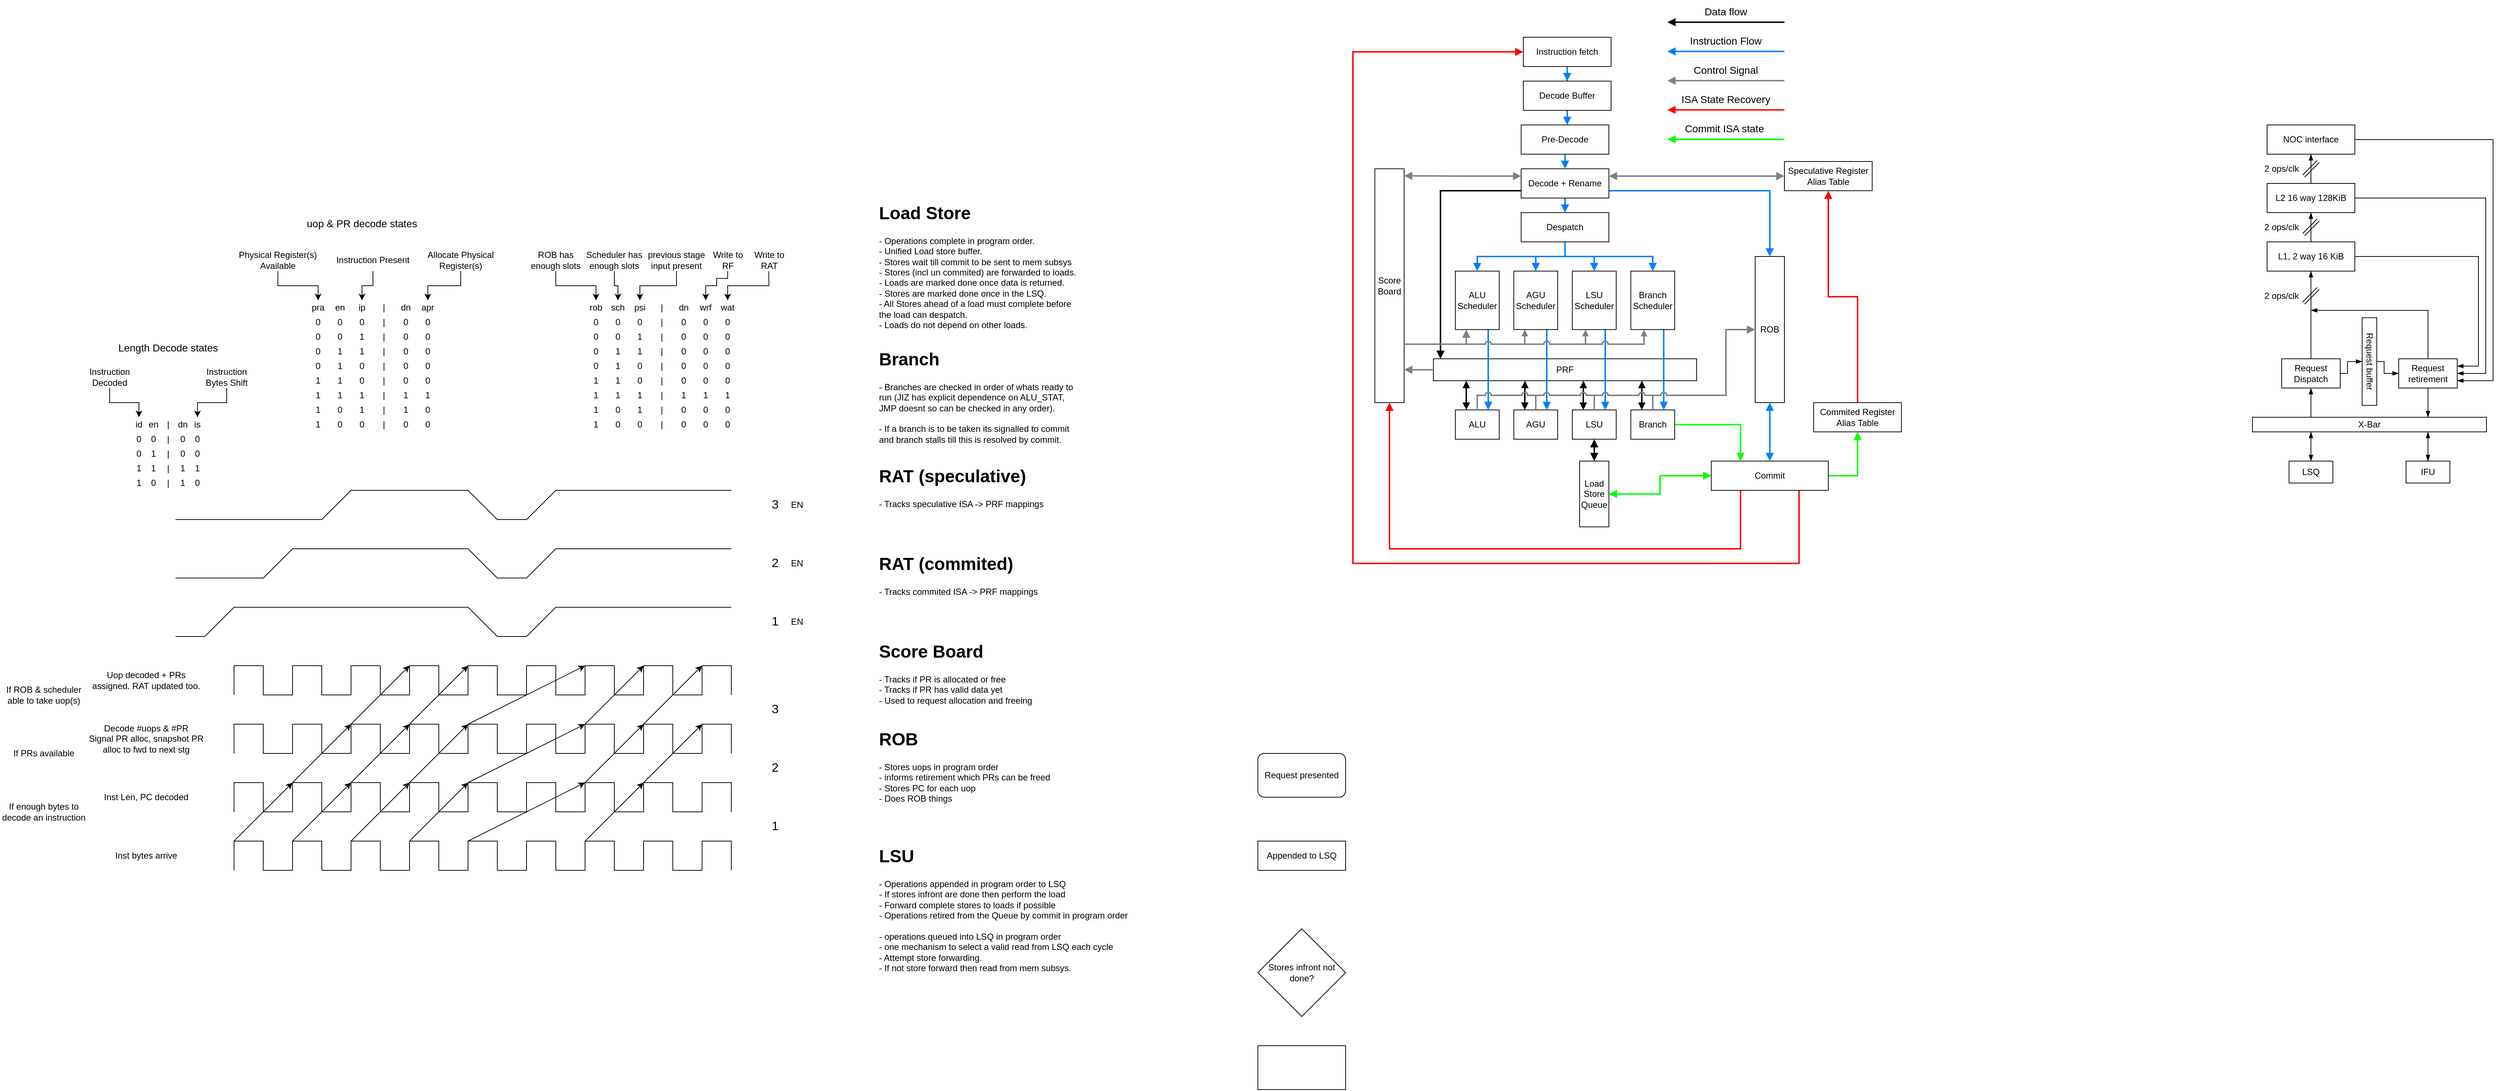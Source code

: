 <mxfile version="28.2.3">
  <diagram name="Page-1" id="AsH5cZQ7E0sas2CTZ7LY">
    <mxGraphModel dx="1655" dy="1589" grid="1" gridSize="10" guides="1" tooltips="1" connect="1" arrows="1" fold="1" page="1" pageScale="1" pageWidth="827" pageHeight="1169" math="0" shadow="0">
      <root>
        <mxCell id="0" />
        <mxCell id="1" parent="0" />
        <mxCell id="VqrO-3gcOEbuM5ed-gqK-219" value="" style="endArrow=none;html=1;rounded=0;" parent="1" edge="1">
          <mxGeometry width="50" height="50" relative="1" as="geometry">
            <mxPoint x="-400" y="40" as="sourcePoint" />
            <mxPoint x="280" y="40" as="targetPoint" />
            <Array as="points">
              <mxPoint x="-400" />
              <mxPoint x="-360" />
              <mxPoint x="-360" y="40" />
              <mxPoint x="-320" y="40" />
              <mxPoint x="-320" />
              <mxPoint x="-280" />
              <mxPoint x="-280" y="40" />
              <mxPoint x="-240" y="40" />
              <mxPoint x="-240" />
              <mxPoint x="-200" />
              <mxPoint x="-200" y="40" />
              <mxPoint x="-160" y="40" />
              <mxPoint x="-160" />
              <mxPoint x="-120" />
              <mxPoint x="-120" y="40" />
              <mxPoint x="-80" y="40" />
              <mxPoint x="-80" />
              <mxPoint x="-40" />
              <mxPoint x="-40" y="40" />
              <mxPoint y="40" />
              <mxPoint />
              <mxPoint x="40" />
              <mxPoint x="40" y="40" />
              <mxPoint x="80" y="40" />
              <mxPoint x="80" />
              <mxPoint x="120" />
              <mxPoint x="120" y="40" />
              <mxPoint x="160" y="40" />
              <mxPoint x="160" />
              <mxPoint x="200" />
              <mxPoint x="200" y="40" />
              <mxPoint x="240" y="40" />
              <mxPoint x="240" />
              <mxPoint x="280" />
            </Array>
          </mxGeometry>
        </mxCell>
        <mxCell id="VqrO-3gcOEbuM5ed-gqK-240" value="Inst bytes arrive" style="text;html=1;align=center;verticalAlign=middle;whiteSpace=wrap;rounded=0;" parent="1" vertex="1">
          <mxGeometry x="-600" y="160" width="160" height="40" as="geometry" />
        </mxCell>
        <mxCell id="VqrO-3gcOEbuM5ed-gqK-241" value="Inst Len, PC decoded" style="text;html=1;align=center;verticalAlign=middle;whiteSpace=wrap;rounded=0;" parent="1" vertex="1">
          <mxGeometry x="-600" y="80" width="160" height="40" as="geometry" />
        </mxCell>
        <mxCell id="VqrO-3gcOEbuM5ed-gqK-242" value="&lt;div&gt;Decode #uops &amp;amp; #PR&lt;/div&gt;&lt;div&gt;Signal PR alloc, snapshot PR alloc to fwd to next stg&lt;/div&gt;" style="text;html=1;align=center;verticalAlign=middle;whiteSpace=wrap;rounded=0;" parent="1" vertex="1">
          <mxGeometry x="-600" y="-10" width="160" height="60" as="geometry" />
        </mxCell>
        <mxCell id="VqrO-3gcOEbuM5ed-gqK-243" value="" style="endArrow=none;html=1;rounded=0;" parent="1" edge="1">
          <mxGeometry width="50" height="50" relative="1" as="geometry">
            <mxPoint x="-400" y="120" as="sourcePoint" />
            <mxPoint x="280" y="120" as="targetPoint" />
            <Array as="points">
              <mxPoint x="-400" y="80" />
              <mxPoint x="-360" y="80" />
              <mxPoint x="-360" y="120" />
              <mxPoint x="-320" y="120" />
              <mxPoint x="-320" y="80" />
              <mxPoint x="-280" y="80" />
              <mxPoint x="-280" y="120" />
              <mxPoint x="-240" y="120" />
              <mxPoint x="-240" y="80" />
              <mxPoint x="-200" y="80" />
              <mxPoint x="-200" y="120" />
              <mxPoint x="-160" y="120" />
              <mxPoint x="-160" y="80" />
              <mxPoint x="-120" y="80" />
              <mxPoint x="-120" y="120" />
              <mxPoint x="-80" y="120" />
              <mxPoint x="-80" y="80" />
              <mxPoint x="-40" y="80" />
              <mxPoint x="-40" y="120" />
              <mxPoint y="120" />
              <mxPoint y="80" />
              <mxPoint x="40" y="80" />
              <mxPoint x="40" y="120" />
              <mxPoint x="80" y="120" />
              <mxPoint x="80" y="80" />
              <mxPoint x="120" y="80" />
              <mxPoint x="120" y="120" />
              <mxPoint x="160" y="120" />
              <mxPoint x="160" y="80" />
              <mxPoint x="200" y="80" />
              <mxPoint x="200" y="120" />
              <mxPoint x="240" y="120" />
              <mxPoint x="240" y="80" />
              <mxPoint x="280" y="80" />
            </Array>
          </mxGeometry>
        </mxCell>
        <mxCell id="VqrO-3gcOEbuM5ed-gqK-244" value="" style="endArrow=none;html=1;rounded=0;" parent="1" edge="1">
          <mxGeometry width="50" height="50" relative="1" as="geometry">
            <mxPoint x="-400" y="200" as="sourcePoint" />
            <mxPoint x="280" y="200" as="targetPoint" />
            <Array as="points">
              <mxPoint x="-400" y="160" />
              <mxPoint x="-360" y="160" />
              <mxPoint x="-360" y="200" />
              <mxPoint x="-320" y="200" />
              <mxPoint x="-320" y="160" />
              <mxPoint x="-280" y="160" />
              <mxPoint x="-280" y="200" />
              <mxPoint x="-240" y="200" />
              <mxPoint x="-240" y="160" />
              <mxPoint x="-200" y="160" />
              <mxPoint x="-200" y="200" />
              <mxPoint x="-160" y="200" />
              <mxPoint x="-160" y="160" />
              <mxPoint x="-120" y="160" />
              <mxPoint x="-120" y="200" />
              <mxPoint x="-80" y="200" />
              <mxPoint x="-80" y="160" />
              <mxPoint x="-40" y="160" />
              <mxPoint x="-40" y="200" />
              <mxPoint y="200" />
              <mxPoint y="160" />
              <mxPoint x="40" y="160" />
              <mxPoint x="40" y="200" />
              <mxPoint x="80" y="200" />
              <mxPoint x="80" y="160" />
              <mxPoint x="120" y="160" />
              <mxPoint x="120" y="200" />
              <mxPoint x="160" y="200" />
              <mxPoint x="160" y="160" />
              <mxPoint x="200" y="160" />
              <mxPoint x="200" y="200" />
              <mxPoint x="240" y="200" />
              <mxPoint x="240" y="160" />
              <mxPoint x="280" y="160" />
            </Array>
          </mxGeometry>
        </mxCell>
        <mxCell id="VqrO-3gcOEbuM5ed-gqK-249" value="" style="endArrow=none;html=1;rounded=0;" parent="1" edge="1">
          <mxGeometry width="50" height="50" relative="1" as="geometry">
            <mxPoint x="-400" y="-40" as="sourcePoint" />
            <mxPoint x="280" y="-40" as="targetPoint" />
            <Array as="points">
              <mxPoint x="-400" y="-80" />
              <mxPoint x="-360" y="-80" />
              <mxPoint x="-360" y="-40" />
              <mxPoint x="-320" y="-40" />
              <mxPoint x="-320" y="-80" />
              <mxPoint x="-280" y="-80" />
              <mxPoint x="-280" y="-40" />
              <mxPoint x="-240" y="-40" />
              <mxPoint x="-240" y="-80" />
              <mxPoint x="-200" y="-80" />
              <mxPoint x="-200" y="-40" />
              <mxPoint x="-160" y="-40" />
              <mxPoint x="-160" y="-80" />
              <mxPoint x="-120" y="-80" />
              <mxPoint x="-120" y="-40" />
              <mxPoint x="-80" y="-40" />
              <mxPoint x="-80" y="-80" />
              <mxPoint x="-40" y="-80" />
              <mxPoint x="-40" y="-40" />
              <mxPoint y="-40" />
              <mxPoint y="-80" />
              <mxPoint x="40" y="-80" />
              <mxPoint x="40" y="-40" />
              <mxPoint x="80" y="-40" />
              <mxPoint x="80" y="-80" />
              <mxPoint x="120" y="-80" />
              <mxPoint x="120" y="-40" />
              <mxPoint x="160" y="-40" />
              <mxPoint x="160" y="-80" />
              <mxPoint x="200" y="-80" />
              <mxPoint x="200" y="-40" />
              <mxPoint x="240" y="-40" />
              <mxPoint x="240" y="-80" />
              <mxPoint x="280" y="-80" />
            </Array>
          </mxGeometry>
        </mxCell>
        <mxCell id="VqrO-3gcOEbuM5ed-gqK-251" value="Uop decoded + PRs assigned. RAT updated too." style="text;html=1;align=center;verticalAlign=middle;whiteSpace=wrap;rounded=0;" parent="1" vertex="1">
          <mxGeometry x="-600" y="-80" width="160" height="40" as="geometry" />
        </mxCell>
        <mxCell id="VqrO-3gcOEbuM5ed-gqK-259" value="If ROB &amp;amp; scheduler able to take uop(s)" style="text;html=1;align=center;verticalAlign=middle;whiteSpace=wrap;rounded=0;" parent="1" vertex="1">
          <mxGeometry x="-720" y="-60" width="120" height="40" as="geometry" />
        </mxCell>
        <mxCell id="VqrO-3gcOEbuM5ed-gqK-264" value="" style="endArrow=classic;html=1;rounded=0;" parent="1" edge="1">
          <mxGeometry width="50" height="50" relative="1" as="geometry">
            <mxPoint x="-400" y="160" as="sourcePoint" />
            <mxPoint x="-320" y="80" as="targetPoint" />
          </mxGeometry>
        </mxCell>
        <mxCell id="VqrO-3gcOEbuM5ed-gqK-265" value="&lt;font style=&quot;font-size: 17px;&quot;&gt;1&lt;/font&gt;" style="text;html=1;align=center;verticalAlign=middle;whiteSpace=wrap;rounded=0;" parent="1" vertex="1">
          <mxGeometry x="320" y="120" width="40" height="40" as="geometry" />
        </mxCell>
        <mxCell id="VqrO-3gcOEbuM5ed-gqK-266" value="&lt;font style=&quot;font-size: 17px;&quot;&gt;2&lt;/font&gt;" style="text;html=1;align=center;verticalAlign=middle;whiteSpace=wrap;rounded=0;" parent="1" vertex="1">
          <mxGeometry x="320" y="40" width="40" height="40" as="geometry" />
        </mxCell>
        <mxCell id="VqrO-3gcOEbuM5ed-gqK-267" value="&lt;font style=&quot;font-size: 17px;&quot;&gt;3&lt;/font&gt;" style="text;html=1;align=center;verticalAlign=middle;whiteSpace=wrap;rounded=0;" parent="1" vertex="1">
          <mxGeometry x="320" y="-40" width="40" height="40" as="geometry" />
        </mxCell>
        <mxCell id="VqrO-3gcOEbuM5ed-gqK-269" value="&lt;font style=&quot;font-size: 17px;&quot;&gt;2&lt;/font&gt;" style="text;html=1;align=center;verticalAlign=middle;whiteSpace=wrap;rounded=0;" parent="1" vertex="1">
          <mxGeometry x="320" y="-240" width="40" height="40" as="geometry" />
        </mxCell>
        <mxCell id="VqrO-3gcOEbuM5ed-gqK-271" value="&lt;font style=&quot;font-size: 17px;&quot;&gt;1&lt;/font&gt;" style="text;html=1;align=center;verticalAlign=middle;whiteSpace=wrap;rounded=0;" parent="1" vertex="1">
          <mxGeometry x="320" y="-160" width="40" height="40" as="geometry" />
        </mxCell>
        <mxCell id="VqrO-3gcOEbuM5ed-gqK-272" value="" style="endArrow=classic;html=1;rounded=0;" parent="1" edge="1">
          <mxGeometry width="50" height="50" relative="1" as="geometry">
            <mxPoint x="-240" as="sourcePoint" />
            <mxPoint x="-160" y="-80" as="targetPoint" />
          </mxGeometry>
        </mxCell>
        <mxCell id="VqrO-3gcOEbuM5ed-gqK-273" value="" style="endArrow=none;html=1;rounded=0;" parent="1" edge="1">
          <mxGeometry width="50" height="50" relative="1" as="geometry">
            <mxPoint x="-480" y="-120" as="sourcePoint" />
            <mxPoint x="280" y="-160" as="targetPoint" />
            <Array as="points">
              <mxPoint x="-440" y="-120" />
              <mxPoint x="-400" y="-160" />
              <mxPoint x="-80" y="-160" />
              <mxPoint x="-40" y="-120" />
              <mxPoint y="-120" />
              <mxPoint x="40" y="-160" />
            </Array>
          </mxGeometry>
        </mxCell>
        <mxCell id="VqrO-3gcOEbuM5ed-gqK-274" value="" style="endArrow=none;html=1;rounded=0;" parent="1" edge="1">
          <mxGeometry width="50" height="50" relative="1" as="geometry">
            <mxPoint x="-480" y="-200" as="sourcePoint" />
            <mxPoint x="280" y="-240" as="targetPoint" />
            <Array as="points">
              <mxPoint x="-360" y="-200" />
              <mxPoint x="-320" y="-240" />
              <mxPoint x="-80" y="-240" />
              <mxPoint x="-40" y="-200" />
              <mxPoint y="-200" />
              <mxPoint x="40" y="-240" />
            </Array>
          </mxGeometry>
        </mxCell>
        <mxCell id="VqrO-3gcOEbuM5ed-gqK-275" value="" style="endArrow=classic;html=1;rounded=0;" parent="1" edge="1">
          <mxGeometry width="50" height="50" relative="1" as="geometry">
            <mxPoint x="-160" as="sourcePoint" />
            <mxPoint x="-80" y="-80" as="targetPoint" />
          </mxGeometry>
        </mxCell>
        <mxCell id="VqrO-3gcOEbuM5ed-gqK-276" value="" style="endArrow=classic;html=1;rounded=0;" parent="1" edge="1">
          <mxGeometry width="50" height="50" relative="1" as="geometry">
            <mxPoint x="-320" y="80" as="sourcePoint" />
            <mxPoint x="-240" as="targetPoint" />
          </mxGeometry>
        </mxCell>
        <mxCell id="VqrO-3gcOEbuM5ed-gqK-277" value="" style="endArrow=classic;html=1;rounded=0;" parent="1" edge="1">
          <mxGeometry width="50" height="50" relative="1" as="geometry">
            <mxPoint x="-240" y="80" as="sourcePoint" />
            <mxPoint x="-160" as="targetPoint" />
          </mxGeometry>
        </mxCell>
        <mxCell id="VqrO-3gcOEbuM5ed-gqK-278" value="" style="endArrow=classic;html=1;rounded=0;" parent="1" edge="1">
          <mxGeometry width="50" height="50" relative="1" as="geometry">
            <mxPoint x="-320" y="160" as="sourcePoint" />
            <mxPoint x="-240" y="80" as="targetPoint" />
          </mxGeometry>
        </mxCell>
        <mxCell id="VqrO-3gcOEbuM5ed-gqK-279" value="" style="endArrow=classic;html=1;rounded=0;" parent="1" edge="1">
          <mxGeometry width="50" height="50" relative="1" as="geometry">
            <mxPoint x="-240" y="160" as="sourcePoint" />
            <mxPoint x="-160" y="80" as="targetPoint" />
          </mxGeometry>
        </mxCell>
        <mxCell id="VqrO-3gcOEbuM5ed-gqK-280" value="" style="endArrow=classic;html=1;rounded=0;" parent="1" edge="1">
          <mxGeometry width="50" height="50" relative="1" as="geometry">
            <mxPoint x="-160" y="80" as="sourcePoint" />
            <mxPoint x="-80" as="targetPoint" />
          </mxGeometry>
        </mxCell>
        <mxCell id="VqrO-3gcOEbuM5ed-gqK-281" value="" style="endArrow=classic;html=1;rounded=0;" parent="1" edge="1">
          <mxGeometry width="50" height="50" relative="1" as="geometry">
            <mxPoint x="-80" as="sourcePoint" />
            <mxPoint x="80" y="-80" as="targetPoint" />
          </mxGeometry>
        </mxCell>
        <mxCell id="VqrO-3gcOEbuM5ed-gqK-282" value="If PRs available" style="text;html=1;align=center;verticalAlign=middle;whiteSpace=wrap;rounded=0;" parent="1" vertex="1">
          <mxGeometry x="-720" y="20" width="120" height="40" as="geometry" />
        </mxCell>
        <mxCell id="VqrO-3gcOEbuM5ed-gqK-283" value="If enough bytes to decode an instruction" style="text;html=1;align=center;verticalAlign=middle;whiteSpace=wrap;rounded=0;" parent="1" vertex="1">
          <mxGeometry x="-720" y="100" width="120" height="40" as="geometry" />
        </mxCell>
        <mxCell id="VqrO-3gcOEbuM5ed-gqK-284" value="" style="endArrow=none;html=1;rounded=0;" parent="1" edge="1">
          <mxGeometry width="50" height="50" relative="1" as="geometry">
            <mxPoint x="-480" y="-280" as="sourcePoint" />
            <mxPoint x="280" y="-320" as="targetPoint" />
            <Array as="points">
              <mxPoint x="-280" y="-280" />
              <mxPoint x="-240" y="-320" />
              <mxPoint x="-80" y="-320" />
              <mxPoint x="-40" y="-280" />
              <mxPoint y="-280" />
              <mxPoint x="40" y="-320" />
            </Array>
          </mxGeometry>
        </mxCell>
        <mxCell id="VqrO-3gcOEbuM5ed-gqK-285" value="&lt;font style=&quot;font-size: 17px;&quot;&gt;3&lt;/font&gt;" style="text;html=1;align=center;verticalAlign=middle;whiteSpace=wrap;rounded=0;" parent="1" vertex="1">
          <mxGeometry x="320" y="-320" width="40" height="40" as="geometry" />
        </mxCell>
        <mxCell id="VqrO-3gcOEbuM5ed-gqK-305" value="id" style="text;html=1;align=center;verticalAlign=middle;whiteSpace=wrap;rounded=0;" parent="1" vertex="1">
          <mxGeometry x="-540" y="-420" width="20" height="20" as="geometry" />
        </mxCell>
        <mxCell id="VqrO-3gcOEbuM5ed-gqK-306" value="en" style="text;html=1;align=center;verticalAlign=middle;whiteSpace=wrap;rounded=0;" parent="1" vertex="1">
          <mxGeometry x="-520" y="-420" width="20" height="20" as="geometry" />
        </mxCell>
        <mxCell id="VqrO-3gcOEbuM5ed-gqK-308" value="dn" style="text;html=1;align=center;verticalAlign=middle;whiteSpace=wrap;rounded=0;" parent="1" vertex="1">
          <mxGeometry x="-480" y="-420" width="20" height="20" as="geometry" />
        </mxCell>
        <mxCell id="VqrO-3gcOEbuM5ed-gqK-309" value="is" style="text;html=1;align=center;verticalAlign=middle;whiteSpace=wrap;rounded=0;" parent="1" vertex="1">
          <mxGeometry x="-460" y="-420" width="20" height="20" as="geometry" />
        </mxCell>
        <mxCell id="VqrO-3gcOEbuM5ed-gqK-310" value="|" style="text;html=1;align=center;verticalAlign=middle;whiteSpace=wrap;rounded=0;" parent="1" vertex="1">
          <mxGeometry x="-500" y="-420" width="20" height="20" as="geometry" />
        </mxCell>
        <mxCell id="VqrO-3gcOEbuM5ed-gqK-311" value="0" style="text;html=1;align=center;verticalAlign=middle;whiteSpace=wrap;rounded=0;" parent="1" vertex="1">
          <mxGeometry x="-540" y="-400" width="20" height="20" as="geometry" />
        </mxCell>
        <mxCell id="VqrO-3gcOEbuM5ed-gqK-312" value="0" style="text;html=1;align=center;verticalAlign=middle;whiteSpace=wrap;rounded=0;" parent="1" vertex="1">
          <mxGeometry x="-520" y="-400" width="20" height="20" as="geometry" />
        </mxCell>
        <mxCell id="VqrO-3gcOEbuM5ed-gqK-314" value="0" style="text;html=1;align=center;verticalAlign=middle;whiteSpace=wrap;rounded=0;" parent="1" vertex="1">
          <mxGeometry x="-480" y="-400" width="20" height="20" as="geometry" />
        </mxCell>
        <mxCell id="VqrO-3gcOEbuM5ed-gqK-315" value="0" style="text;html=1;align=center;verticalAlign=middle;whiteSpace=wrap;rounded=0;" parent="1" vertex="1">
          <mxGeometry x="-460" y="-400" width="20" height="20" as="geometry" />
        </mxCell>
        <mxCell id="VqrO-3gcOEbuM5ed-gqK-316" value="|" style="text;html=1;align=center;verticalAlign=middle;whiteSpace=wrap;rounded=0;" parent="1" vertex="1">
          <mxGeometry x="-500" y="-400" width="20" height="20" as="geometry" />
        </mxCell>
        <mxCell id="VqrO-3gcOEbuM5ed-gqK-335" value="0" style="text;html=1;align=center;verticalAlign=middle;whiteSpace=wrap;rounded=0;" parent="1" vertex="1">
          <mxGeometry x="-540" y="-380" width="20" height="20" as="geometry" />
        </mxCell>
        <mxCell id="VqrO-3gcOEbuM5ed-gqK-336" value="1" style="text;html=1;align=center;verticalAlign=middle;whiteSpace=wrap;rounded=0;" parent="1" vertex="1">
          <mxGeometry x="-520" y="-380" width="20" height="20" as="geometry" />
        </mxCell>
        <mxCell id="VqrO-3gcOEbuM5ed-gqK-338" value="0" style="text;html=1;align=center;verticalAlign=middle;whiteSpace=wrap;rounded=0;" parent="1" vertex="1">
          <mxGeometry x="-480" y="-380" width="20" height="20" as="geometry" />
        </mxCell>
        <mxCell id="VqrO-3gcOEbuM5ed-gqK-339" value="0" style="text;html=1;align=center;verticalAlign=middle;whiteSpace=wrap;rounded=0;" parent="1" vertex="1">
          <mxGeometry x="-460" y="-380" width="20" height="20" as="geometry" />
        </mxCell>
        <mxCell id="VqrO-3gcOEbuM5ed-gqK-340" value="|" style="text;html=1;align=center;verticalAlign=middle;whiteSpace=wrap;rounded=0;" parent="1" vertex="1">
          <mxGeometry x="-500" y="-380" width="20" height="20" as="geometry" />
        </mxCell>
        <mxCell id="VqrO-3gcOEbuM5ed-gqK-347" value="1" style="text;html=1;align=center;verticalAlign=middle;whiteSpace=wrap;rounded=0;" parent="1" vertex="1">
          <mxGeometry x="-540" y="-360" width="20" height="20" as="geometry" />
        </mxCell>
        <mxCell id="VqrO-3gcOEbuM5ed-gqK-348" value="1" style="text;html=1;align=center;verticalAlign=middle;whiteSpace=wrap;rounded=0;" parent="1" vertex="1">
          <mxGeometry x="-520" y="-360" width="20" height="20" as="geometry" />
        </mxCell>
        <mxCell id="VqrO-3gcOEbuM5ed-gqK-350" value="1" style="text;html=1;align=center;verticalAlign=middle;whiteSpace=wrap;rounded=0;" parent="1" vertex="1">
          <mxGeometry x="-480" y="-360" width="20" height="20" as="geometry" />
        </mxCell>
        <mxCell id="VqrO-3gcOEbuM5ed-gqK-351" value="1" style="text;html=1;align=center;verticalAlign=middle;whiteSpace=wrap;rounded=0;" parent="1" vertex="1">
          <mxGeometry x="-460" y="-360" width="20" height="20" as="geometry" />
        </mxCell>
        <mxCell id="VqrO-3gcOEbuM5ed-gqK-352" value="|" style="text;html=1;align=center;verticalAlign=middle;whiteSpace=wrap;rounded=0;" parent="1" vertex="1">
          <mxGeometry x="-500" y="-360" width="20" height="20" as="geometry" />
        </mxCell>
        <mxCell id="VqrO-3gcOEbuM5ed-gqK-353" value="1" style="text;html=1;align=center;verticalAlign=middle;whiteSpace=wrap;rounded=0;" parent="1" vertex="1">
          <mxGeometry x="-540" y="-340" width="20" height="20" as="geometry" />
        </mxCell>
        <mxCell id="VqrO-3gcOEbuM5ed-gqK-354" value="0" style="text;html=1;align=center;verticalAlign=middle;whiteSpace=wrap;rounded=0;" parent="1" vertex="1">
          <mxGeometry x="-520" y="-340" width="20" height="20" as="geometry" />
        </mxCell>
        <mxCell id="VqrO-3gcOEbuM5ed-gqK-356" value="1" style="text;html=1;align=center;verticalAlign=middle;whiteSpace=wrap;rounded=0;" parent="1" vertex="1">
          <mxGeometry x="-480" y="-340" width="20" height="20" as="geometry" />
        </mxCell>
        <mxCell id="VqrO-3gcOEbuM5ed-gqK-357" value="0" style="text;html=1;align=center;verticalAlign=middle;whiteSpace=wrap;rounded=0;" parent="1" vertex="1">
          <mxGeometry x="-460" y="-340" width="20" height="20" as="geometry" />
        </mxCell>
        <mxCell id="VqrO-3gcOEbuM5ed-gqK-358" value="|" style="text;html=1;align=center;verticalAlign=middle;whiteSpace=wrap;rounded=0;" parent="1" vertex="1">
          <mxGeometry x="-500" y="-340" width="20" height="20" as="geometry" />
        </mxCell>
        <mxCell id="VqrO-3gcOEbuM5ed-gqK-418" style="edgeStyle=orthogonalEdgeStyle;rounded=0;orthogonalLoop=1;jettySize=auto;html=1;exitX=0.5;exitY=1;exitDx=0;exitDy=0;entryX=0.5;entryY=0;entryDx=0;entryDy=0;" parent="1" source="VqrO-3gcOEbuM5ed-gqK-413" target="VqrO-3gcOEbuM5ed-gqK-305" edge="1">
          <mxGeometry relative="1" as="geometry" />
        </mxCell>
        <mxCell id="VqrO-3gcOEbuM5ed-gqK-413" value="Instruction Decoded" style="text;html=1;align=center;verticalAlign=middle;whiteSpace=wrap;rounded=0;" parent="1" vertex="1">
          <mxGeometry x="-600" y="-490" width="60" height="30" as="geometry" />
        </mxCell>
        <mxCell id="VqrO-3gcOEbuM5ed-gqK-416" style="edgeStyle=orthogonalEdgeStyle;rounded=0;orthogonalLoop=1;jettySize=auto;html=1;exitX=0.5;exitY=1;exitDx=0;exitDy=0;entryX=0.5;entryY=0;entryDx=0;entryDy=0;" parent="1" source="VqrO-3gcOEbuM5ed-gqK-415" target="VqrO-3gcOEbuM5ed-gqK-309" edge="1">
          <mxGeometry relative="1" as="geometry" />
        </mxCell>
        <mxCell id="VqrO-3gcOEbuM5ed-gqK-415" value="Instruction Bytes Shift" style="text;html=1;align=center;verticalAlign=middle;whiteSpace=wrap;rounded=0;" parent="1" vertex="1">
          <mxGeometry x="-440" y="-490" width="60" height="30" as="geometry" />
        </mxCell>
        <mxCell id="VqrO-3gcOEbuM5ed-gqK-419" value="Length Decode states" style="text;html=1;align=center;verticalAlign=middle;whiteSpace=wrap;rounded=0;fontSize=14;" parent="1" vertex="1">
          <mxGeometry x="-600" y="-530" width="220" height="30" as="geometry" />
        </mxCell>
        <mxCell id="VqrO-3gcOEbuM5ed-gqK-420" value="pra" style="text;html=1;align=center;verticalAlign=middle;whiteSpace=wrap;rounded=0;" parent="1" vertex="1">
          <mxGeometry x="-300" y="-580" width="30" height="20" as="geometry" />
        </mxCell>
        <mxCell id="VqrO-3gcOEbuM5ed-gqK-450" value="en" style="text;html=1;align=center;verticalAlign=middle;whiteSpace=wrap;rounded=0;" parent="1" vertex="1">
          <mxGeometry x="-270" y="-580" width="30" height="20" as="geometry" />
        </mxCell>
        <mxCell id="VqrO-3gcOEbuM5ed-gqK-451" value="ip" style="text;html=1;align=center;verticalAlign=middle;whiteSpace=wrap;rounded=0;" parent="1" vertex="1">
          <mxGeometry x="-240" y="-580" width="30" height="20" as="geometry" />
        </mxCell>
        <mxCell id="VqrO-3gcOEbuM5ed-gqK-566" style="edgeStyle=orthogonalEdgeStyle;rounded=0;orthogonalLoop=1;jettySize=auto;html=1;exitX=0.5;exitY=1;exitDx=0;exitDy=0;" parent="1" source="VqrO-3gcOEbuM5ed-gqK-452" target="VqrO-3gcOEbuM5ed-gqK-420" edge="1">
          <mxGeometry relative="1" as="geometry" />
        </mxCell>
        <mxCell id="VqrO-3gcOEbuM5ed-gqK-452" value="Physical Register(s) Available" style="text;html=1;align=center;verticalAlign=middle;whiteSpace=wrap;rounded=0;" parent="1" vertex="1">
          <mxGeometry x="-400" y="-650" width="120" height="30" as="geometry" />
        </mxCell>
        <mxCell id="VqrO-3gcOEbuM5ed-gqK-565" style="edgeStyle=orthogonalEdgeStyle;rounded=0;orthogonalLoop=1;jettySize=auto;html=1;exitX=0.5;exitY=1;exitDx=0;exitDy=0;entryX=0.5;entryY=0;entryDx=0;entryDy=0;" parent="1" source="VqrO-3gcOEbuM5ed-gqK-454" target="VqrO-3gcOEbuM5ed-gqK-451" edge="1">
          <mxGeometry relative="1" as="geometry" />
        </mxCell>
        <mxCell id="VqrO-3gcOEbuM5ed-gqK-454" value="Instruction Present" style="text;html=1;align=center;verticalAlign=middle;whiteSpace=wrap;rounded=0;" parent="1" vertex="1">
          <mxGeometry x="-270" y="-650" width="120" height="30" as="geometry" />
        </mxCell>
        <mxCell id="VqrO-3gcOEbuM5ed-gqK-455" value="|" style="text;html=1;align=center;verticalAlign=middle;whiteSpace=wrap;rounded=0;" parent="1" vertex="1">
          <mxGeometry x="-210" y="-580" width="30" height="20" as="geometry" />
        </mxCell>
        <mxCell id="VqrO-3gcOEbuM5ed-gqK-456" value="dn" style="text;html=1;align=center;verticalAlign=middle;whiteSpace=wrap;rounded=0;" parent="1" vertex="1">
          <mxGeometry x="-180" y="-580" width="30" height="20" as="geometry" />
        </mxCell>
        <mxCell id="VqrO-3gcOEbuM5ed-gqK-457" value="apr" style="text;html=1;align=center;verticalAlign=middle;whiteSpace=wrap;rounded=0;" parent="1" vertex="1">
          <mxGeometry x="-150" y="-580" width="30" height="20" as="geometry" />
        </mxCell>
        <mxCell id="VqrO-3gcOEbuM5ed-gqK-460" value="|" style="text;html=1;align=center;verticalAlign=middle;whiteSpace=wrap;rounded=0;" parent="1" vertex="1">
          <mxGeometry x="-210" y="-560" width="30" height="20" as="geometry" />
        </mxCell>
        <mxCell id="VqrO-3gcOEbuM5ed-gqK-461" value="0" style="text;html=1;align=center;verticalAlign=middle;whiteSpace=wrap;rounded=0;" parent="1" vertex="1">
          <mxGeometry x="-240" y="-560" width="30" height="20" as="geometry" />
        </mxCell>
        <mxCell id="VqrO-3gcOEbuM5ed-gqK-462" value="0" style="text;html=1;align=center;verticalAlign=middle;whiteSpace=wrap;rounded=0;" parent="1" vertex="1">
          <mxGeometry x="-270" y="-560" width="30" height="20" as="geometry" />
        </mxCell>
        <mxCell id="VqrO-3gcOEbuM5ed-gqK-463" value="0" style="text;html=1;align=center;verticalAlign=middle;whiteSpace=wrap;rounded=0;" parent="1" vertex="1">
          <mxGeometry x="-300" y="-560" width="30" height="20" as="geometry" />
        </mxCell>
        <mxCell id="VqrO-3gcOEbuM5ed-gqK-464" value="0" style="text;html=1;align=center;verticalAlign=middle;whiteSpace=wrap;rounded=0;" parent="1" vertex="1">
          <mxGeometry x="-180" y="-560" width="30" height="20" as="geometry" />
        </mxCell>
        <mxCell id="VqrO-3gcOEbuM5ed-gqK-465" value="0" style="text;html=1;align=center;verticalAlign=middle;whiteSpace=wrap;rounded=0;" parent="1" vertex="1">
          <mxGeometry x="-150" y="-560" width="30" height="20" as="geometry" />
        </mxCell>
        <mxCell id="VqrO-3gcOEbuM5ed-gqK-466" value="|" style="text;html=1;align=center;verticalAlign=middle;whiteSpace=wrap;rounded=0;" parent="1" vertex="1">
          <mxGeometry x="-210" y="-540" width="30" height="20" as="geometry" />
        </mxCell>
        <mxCell id="VqrO-3gcOEbuM5ed-gqK-467" value="1" style="text;html=1;align=center;verticalAlign=middle;whiteSpace=wrap;rounded=0;" parent="1" vertex="1">
          <mxGeometry x="-240" y="-540" width="30" height="20" as="geometry" />
        </mxCell>
        <mxCell id="VqrO-3gcOEbuM5ed-gqK-468" value="0" style="text;html=1;align=center;verticalAlign=middle;whiteSpace=wrap;rounded=0;" parent="1" vertex="1">
          <mxGeometry x="-270" y="-540" width="30" height="20" as="geometry" />
        </mxCell>
        <mxCell id="VqrO-3gcOEbuM5ed-gqK-469" value="0" style="text;html=1;align=center;verticalAlign=middle;whiteSpace=wrap;rounded=0;" parent="1" vertex="1">
          <mxGeometry x="-300" y="-540" width="30" height="20" as="geometry" />
        </mxCell>
        <mxCell id="VqrO-3gcOEbuM5ed-gqK-470" value="0" style="text;html=1;align=center;verticalAlign=middle;whiteSpace=wrap;rounded=0;" parent="1" vertex="1">
          <mxGeometry x="-180" y="-540" width="30" height="20" as="geometry" />
        </mxCell>
        <mxCell id="VqrO-3gcOEbuM5ed-gqK-471" value="0" style="text;html=1;align=center;verticalAlign=middle;whiteSpace=wrap;rounded=0;" parent="1" vertex="1">
          <mxGeometry x="-150" y="-540" width="30" height="20" as="geometry" />
        </mxCell>
        <mxCell id="VqrO-3gcOEbuM5ed-gqK-472" value="|" style="text;html=1;align=center;verticalAlign=middle;whiteSpace=wrap;rounded=0;" parent="1" vertex="1">
          <mxGeometry x="-210" y="-520" width="30" height="20" as="geometry" />
        </mxCell>
        <mxCell id="VqrO-3gcOEbuM5ed-gqK-473" value="1" style="text;html=1;align=center;verticalAlign=middle;whiteSpace=wrap;rounded=0;" parent="1" vertex="1">
          <mxGeometry x="-240" y="-520" width="30" height="20" as="geometry" />
        </mxCell>
        <mxCell id="VqrO-3gcOEbuM5ed-gqK-474" value="1" style="text;html=1;align=center;verticalAlign=middle;whiteSpace=wrap;rounded=0;" parent="1" vertex="1">
          <mxGeometry x="-270" y="-520" width="30" height="20" as="geometry" />
        </mxCell>
        <mxCell id="VqrO-3gcOEbuM5ed-gqK-475" value="0" style="text;html=1;align=center;verticalAlign=middle;whiteSpace=wrap;rounded=0;" parent="1" vertex="1">
          <mxGeometry x="-300" y="-520" width="30" height="20" as="geometry" />
        </mxCell>
        <mxCell id="VqrO-3gcOEbuM5ed-gqK-476" value="0" style="text;html=1;align=center;verticalAlign=middle;whiteSpace=wrap;rounded=0;" parent="1" vertex="1">
          <mxGeometry x="-180" y="-520" width="30" height="20" as="geometry" />
        </mxCell>
        <mxCell id="VqrO-3gcOEbuM5ed-gqK-477" value="0" style="text;html=1;align=center;verticalAlign=middle;whiteSpace=wrap;rounded=0;" parent="1" vertex="1">
          <mxGeometry x="-150" y="-520" width="30" height="20" as="geometry" />
        </mxCell>
        <mxCell id="VqrO-3gcOEbuM5ed-gqK-478" value="|" style="text;html=1;align=center;verticalAlign=middle;whiteSpace=wrap;rounded=0;" parent="1" vertex="1">
          <mxGeometry x="-210" y="-500" width="30" height="20" as="geometry" />
        </mxCell>
        <mxCell id="VqrO-3gcOEbuM5ed-gqK-479" value="0" style="text;html=1;align=center;verticalAlign=middle;whiteSpace=wrap;rounded=0;" parent="1" vertex="1">
          <mxGeometry x="-240" y="-500" width="30" height="20" as="geometry" />
        </mxCell>
        <mxCell id="VqrO-3gcOEbuM5ed-gqK-480" value="1" style="text;html=1;align=center;verticalAlign=middle;whiteSpace=wrap;rounded=0;" parent="1" vertex="1">
          <mxGeometry x="-270" y="-500" width="30" height="20" as="geometry" />
        </mxCell>
        <mxCell id="VqrO-3gcOEbuM5ed-gqK-481" value="0" style="text;html=1;align=center;verticalAlign=middle;whiteSpace=wrap;rounded=0;" parent="1" vertex="1">
          <mxGeometry x="-300" y="-500" width="30" height="20" as="geometry" />
        </mxCell>
        <mxCell id="VqrO-3gcOEbuM5ed-gqK-482" value="0" style="text;html=1;align=center;verticalAlign=middle;whiteSpace=wrap;rounded=0;" parent="1" vertex="1">
          <mxGeometry x="-180" y="-500" width="30" height="20" as="geometry" />
        </mxCell>
        <mxCell id="VqrO-3gcOEbuM5ed-gqK-483" value="0" style="text;html=1;align=center;verticalAlign=middle;whiteSpace=wrap;rounded=0;" parent="1" vertex="1">
          <mxGeometry x="-150" y="-500" width="30" height="20" as="geometry" />
        </mxCell>
        <mxCell id="VqrO-3gcOEbuM5ed-gqK-514" value="|" style="text;html=1;align=center;verticalAlign=middle;whiteSpace=wrap;rounded=0;" parent="1" vertex="1">
          <mxGeometry x="-210" y="-480" width="30" height="20" as="geometry" />
        </mxCell>
        <mxCell id="VqrO-3gcOEbuM5ed-gqK-515" value="0" style="text;html=1;align=center;verticalAlign=middle;whiteSpace=wrap;rounded=0;" parent="1" vertex="1">
          <mxGeometry x="-240" y="-480" width="30" height="20" as="geometry" />
        </mxCell>
        <mxCell id="VqrO-3gcOEbuM5ed-gqK-516" value="1" style="text;html=1;align=center;verticalAlign=middle;whiteSpace=wrap;rounded=0;" parent="1" vertex="1">
          <mxGeometry x="-270" y="-480" width="30" height="20" as="geometry" />
        </mxCell>
        <mxCell id="VqrO-3gcOEbuM5ed-gqK-517" value="1" style="text;html=1;align=center;verticalAlign=middle;whiteSpace=wrap;rounded=0;" parent="1" vertex="1">
          <mxGeometry x="-300" y="-480" width="30" height="20" as="geometry" />
        </mxCell>
        <mxCell id="VqrO-3gcOEbuM5ed-gqK-518" value="0" style="text;html=1;align=center;verticalAlign=middle;whiteSpace=wrap;rounded=0;" parent="1" vertex="1">
          <mxGeometry x="-180" y="-480" width="30" height="20" as="geometry" />
        </mxCell>
        <mxCell id="VqrO-3gcOEbuM5ed-gqK-519" value="0" style="text;html=1;align=center;verticalAlign=middle;whiteSpace=wrap;rounded=0;" parent="1" vertex="1">
          <mxGeometry x="-150" y="-480" width="30" height="20" as="geometry" />
        </mxCell>
        <mxCell id="VqrO-3gcOEbuM5ed-gqK-520" value="|" style="text;html=1;align=center;verticalAlign=middle;whiteSpace=wrap;rounded=0;" parent="1" vertex="1">
          <mxGeometry x="-210" y="-460" width="30" height="20" as="geometry" />
        </mxCell>
        <mxCell id="VqrO-3gcOEbuM5ed-gqK-521" value="1" style="text;html=1;align=center;verticalAlign=middle;whiteSpace=wrap;rounded=0;" parent="1" vertex="1">
          <mxGeometry x="-240" y="-460" width="30" height="20" as="geometry" />
        </mxCell>
        <mxCell id="VqrO-3gcOEbuM5ed-gqK-522" value="1" style="text;html=1;align=center;verticalAlign=middle;whiteSpace=wrap;rounded=0;" parent="1" vertex="1">
          <mxGeometry x="-270" y="-460" width="30" height="20" as="geometry" />
        </mxCell>
        <mxCell id="VqrO-3gcOEbuM5ed-gqK-523" value="1" style="text;html=1;align=center;verticalAlign=middle;whiteSpace=wrap;rounded=0;" parent="1" vertex="1">
          <mxGeometry x="-300" y="-460" width="30" height="20" as="geometry" />
        </mxCell>
        <mxCell id="VqrO-3gcOEbuM5ed-gqK-524" value="1" style="text;html=1;align=center;verticalAlign=middle;whiteSpace=wrap;rounded=0;" parent="1" vertex="1">
          <mxGeometry x="-180" y="-460" width="30" height="20" as="geometry" />
        </mxCell>
        <mxCell id="VqrO-3gcOEbuM5ed-gqK-525" value="1" style="text;html=1;align=center;verticalAlign=middle;whiteSpace=wrap;rounded=0;" parent="1" vertex="1">
          <mxGeometry x="-150" y="-460" width="30" height="20" as="geometry" />
        </mxCell>
        <mxCell id="VqrO-3gcOEbuM5ed-gqK-532" value="|" style="text;html=1;align=center;verticalAlign=middle;whiteSpace=wrap;rounded=0;" parent="1" vertex="1">
          <mxGeometry x="-210" y="-440" width="30" height="20" as="geometry" />
        </mxCell>
        <mxCell id="VqrO-3gcOEbuM5ed-gqK-533" value="1" style="text;html=1;align=center;verticalAlign=middle;whiteSpace=wrap;rounded=0;" parent="1" vertex="1">
          <mxGeometry x="-240" y="-440" width="30" height="20" as="geometry" />
        </mxCell>
        <mxCell id="VqrO-3gcOEbuM5ed-gqK-534" value="0" style="text;html=1;align=center;verticalAlign=middle;whiteSpace=wrap;rounded=0;" parent="1" vertex="1">
          <mxGeometry x="-270" y="-440" width="30" height="20" as="geometry" />
        </mxCell>
        <mxCell id="VqrO-3gcOEbuM5ed-gqK-535" value="1" style="text;html=1;align=center;verticalAlign=middle;whiteSpace=wrap;rounded=0;" parent="1" vertex="1">
          <mxGeometry x="-300" y="-440" width="30" height="20" as="geometry" />
        </mxCell>
        <mxCell id="VqrO-3gcOEbuM5ed-gqK-536" value="1" style="text;html=1;align=center;verticalAlign=middle;whiteSpace=wrap;rounded=0;" parent="1" vertex="1">
          <mxGeometry x="-180" y="-440" width="30" height="20" as="geometry" />
        </mxCell>
        <mxCell id="VqrO-3gcOEbuM5ed-gqK-537" value="0" style="text;html=1;align=center;verticalAlign=middle;whiteSpace=wrap;rounded=0;" parent="1" vertex="1">
          <mxGeometry x="-150" y="-440" width="30" height="20" as="geometry" />
        </mxCell>
        <mxCell id="VqrO-3gcOEbuM5ed-gqK-538" value="|" style="text;html=1;align=center;verticalAlign=middle;whiteSpace=wrap;rounded=0;" parent="1" vertex="1">
          <mxGeometry x="-210" y="-420" width="30" height="20" as="geometry" />
        </mxCell>
        <mxCell id="VqrO-3gcOEbuM5ed-gqK-539" value="0" style="text;html=1;align=center;verticalAlign=middle;whiteSpace=wrap;rounded=0;" parent="1" vertex="1">
          <mxGeometry x="-240" y="-420" width="30" height="20" as="geometry" />
        </mxCell>
        <mxCell id="VqrO-3gcOEbuM5ed-gqK-540" value="0" style="text;html=1;align=center;verticalAlign=middle;whiteSpace=wrap;rounded=0;" parent="1" vertex="1">
          <mxGeometry x="-270" y="-420" width="30" height="20" as="geometry" />
        </mxCell>
        <mxCell id="VqrO-3gcOEbuM5ed-gqK-541" value="1" style="text;html=1;align=center;verticalAlign=middle;whiteSpace=wrap;rounded=0;" parent="1" vertex="1">
          <mxGeometry x="-300" y="-420" width="30" height="20" as="geometry" />
        </mxCell>
        <mxCell id="VqrO-3gcOEbuM5ed-gqK-542" value="0" style="text;html=1;align=center;verticalAlign=middle;whiteSpace=wrap;rounded=0;" parent="1" vertex="1">
          <mxGeometry x="-180" y="-420" width="30" height="20" as="geometry" />
        </mxCell>
        <mxCell id="VqrO-3gcOEbuM5ed-gqK-543" value="0" style="text;html=1;align=center;verticalAlign=middle;whiteSpace=wrap;rounded=0;" parent="1" vertex="1">
          <mxGeometry x="-150" y="-420" width="30" height="20" as="geometry" />
        </mxCell>
        <mxCell id="VqrO-3gcOEbuM5ed-gqK-550" value="" style="endArrow=classic;html=1;rounded=0;" parent="1" edge="1">
          <mxGeometry width="50" height="50" relative="1" as="geometry">
            <mxPoint x="-160" y="160" as="sourcePoint" />
            <mxPoint x="-80" y="80" as="targetPoint" />
          </mxGeometry>
        </mxCell>
        <mxCell id="VqrO-3gcOEbuM5ed-gqK-551" value="" style="endArrow=classic;html=1;rounded=0;" parent="1" edge="1">
          <mxGeometry width="50" height="50" relative="1" as="geometry">
            <mxPoint x="-80" y="80" as="sourcePoint" />
            <mxPoint x="80" as="targetPoint" />
          </mxGeometry>
        </mxCell>
        <mxCell id="VqrO-3gcOEbuM5ed-gqK-552" value="" style="endArrow=classic;html=1;rounded=0;" parent="1" edge="1">
          <mxGeometry width="50" height="50" relative="1" as="geometry">
            <mxPoint x="-80" y="160" as="sourcePoint" />
            <mxPoint x="80" y="80" as="targetPoint" />
          </mxGeometry>
        </mxCell>
        <mxCell id="VqrO-3gcOEbuM5ed-gqK-553" value="" style="endArrow=classic;html=1;rounded=0;" parent="1" edge="1">
          <mxGeometry width="50" height="50" relative="1" as="geometry">
            <mxPoint x="80" y="80" as="sourcePoint" />
            <mxPoint x="160" as="targetPoint" />
          </mxGeometry>
        </mxCell>
        <mxCell id="VqrO-3gcOEbuM5ed-gqK-554" value="EN" style="text;html=1;align=center;verticalAlign=middle;whiteSpace=wrap;rounded=0;" parent="1" vertex="1">
          <mxGeometry x="340" y="-155" width="60" height="30" as="geometry" />
        </mxCell>
        <mxCell id="VqrO-3gcOEbuM5ed-gqK-555" value="EN" style="text;html=1;align=center;verticalAlign=middle;whiteSpace=wrap;rounded=0;" parent="1" vertex="1">
          <mxGeometry x="340" y="-235" width="60" height="30" as="geometry" />
        </mxCell>
        <mxCell id="VqrO-3gcOEbuM5ed-gqK-556" value="EN" style="text;html=1;align=center;verticalAlign=middle;whiteSpace=wrap;rounded=0;" parent="1" vertex="1">
          <mxGeometry x="340" y="-315" width="60" height="30" as="geometry" />
        </mxCell>
        <mxCell id="VqrO-3gcOEbuM5ed-gqK-557" value="" style="endArrow=classic;html=1;rounded=0;" parent="1" edge="1">
          <mxGeometry width="50" height="50" relative="1" as="geometry">
            <mxPoint x="80" as="sourcePoint" />
            <mxPoint x="160" y="-80" as="targetPoint" />
          </mxGeometry>
        </mxCell>
        <mxCell id="VqrO-3gcOEbuM5ed-gqK-561" value="" style="endArrow=classic;html=1;rounded=0;" parent="1" edge="1">
          <mxGeometry width="50" height="50" relative="1" as="geometry">
            <mxPoint x="160" y="80" as="sourcePoint" />
            <mxPoint x="240" as="targetPoint" />
          </mxGeometry>
        </mxCell>
        <mxCell id="VqrO-3gcOEbuM5ed-gqK-562" value="" style="endArrow=classic;html=1;rounded=0;" parent="1" edge="1">
          <mxGeometry width="50" height="50" relative="1" as="geometry">
            <mxPoint x="160" as="sourcePoint" />
            <mxPoint x="240" y="-80" as="targetPoint" />
          </mxGeometry>
        </mxCell>
        <mxCell id="VqrO-3gcOEbuM5ed-gqK-564" style="edgeStyle=orthogonalEdgeStyle;rounded=0;orthogonalLoop=1;jettySize=auto;html=1;exitX=0.5;exitY=1;exitDx=0;exitDy=0;entryX=0.5;entryY=0;entryDx=0;entryDy=0;" parent="1" source="VqrO-3gcOEbuM5ed-gqK-563" target="VqrO-3gcOEbuM5ed-gqK-457" edge="1">
          <mxGeometry relative="1" as="geometry" />
        </mxCell>
        <mxCell id="VqrO-3gcOEbuM5ed-gqK-563" value="Allocate Physical Register(s)" style="text;html=1;align=center;verticalAlign=middle;whiteSpace=wrap;rounded=0;" parent="1" vertex="1">
          <mxGeometry x="-150" y="-650" width="120" height="30" as="geometry" />
        </mxCell>
        <mxCell id="VqrO-3gcOEbuM5ed-gqK-567" value="uop &amp;amp; PR decode states" style="text;html=1;align=center;verticalAlign=middle;whiteSpace=wrap;rounded=0;fontSize=14;" parent="1" vertex="1">
          <mxGeometry x="-335" y="-700" width="220" height="30" as="geometry" />
        </mxCell>
        <mxCell id="VqrO-3gcOEbuM5ed-gqK-568" value="" style="endArrow=classic;html=1;rounded=0;" parent="1" edge="1">
          <mxGeometry width="50" height="50" relative="1" as="geometry">
            <mxPoint x="80" y="160" as="sourcePoint" />
            <mxPoint x="160" y="80" as="targetPoint" />
          </mxGeometry>
        </mxCell>
        <mxCell id="VqrO-3gcOEbuM5ed-gqK-569" value="rob" style="text;html=1;align=center;verticalAlign=middle;whiteSpace=wrap;rounded=0;" parent="1" vertex="1">
          <mxGeometry x="80" y="-580" width="30" height="20" as="geometry" />
        </mxCell>
        <mxCell id="VqrO-3gcOEbuM5ed-gqK-570" value="sch" style="text;html=1;align=center;verticalAlign=middle;whiteSpace=wrap;rounded=0;" parent="1" vertex="1">
          <mxGeometry x="110" y="-580" width="30" height="20" as="geometry" />
        </mxCell>
        <mxCell id="VqrO-3gcOEbuM5ed-gqK-571" value="psi" style="text;html=1;align=center;verticalAlign=middle;whiteSpace=wrap;rounded=0;" parent="1" vertex="1">
          <mxGeometry x="140" y="-580" width="30" height="20" as="geometry" />
        </mxCell>
        <mxCell id="VqrO-3gcOEbuM5ed-gqK-575" style="edgeStyle=orthogonalEdgeStyle;rounded=0;orthogonalLoop=1;jettySize=auto;html=1;exitX=0.5;exitY=1;exitDx=0;exitDy=0;entryX=0.5;entryY=0;entryDx=0;entryDy=0;" parent="1" source="VqrO-3gcOEbuM5ed-gqK-572" target="VqrO-3gcOEbuM5ed-gqK-569" edge="1">
          <mxGeometry relative="1" as="geometry" />
        </mxCell>
        <mxCell id="VqrO-3gcOEbuM5ed-gqK-572" value="ROB has enough slots" style="text;html=1;align=center;verticalAlign=middle;whiteSpace=wrap;rounded=0;" parent="1" vertex="1">
          <mxGeometry y="-650" width="80" height="30" as="geometry" />
        </mxCell>
        <mxCell id="VqrO-3gcOEbuM5ed-gqK-576" style="edgeStyle=orthogonalEdgeStyle;rounded=0;orthogonalLoop=1;jettySize=auto;html=1;exitX=0.5;exitY=1;exitDx=0;exitDy=0;entryX=0.5;entryY=0;entryDx=0;entryDy=0;" parent="1" source="VqrO-3gcOEbuM5ed-gqK-573" target="VqrO-3gcOEbuM5ed-gqK-570" edge="1">
          <mxGeometry relative="1" as="geometry" />
        </mxCell>
        <mxCell id="VqrO-3gcOEbuM5ed-gqK-573" value="Scheduler has enough slots" style="text;html=1;align=center;verticalAlign=middle;whiteSpace=wrap;rounded=0;" parent="1" vertex="1">
          <mxGeometry x="80" y="-650" width="80" height="30" as="geometry" />
        </mxCell>
        <mxCell id="VqrO-3gcOEbuM5ed-gqK-577" style="edgeStyle=orthogonalEdgeStyle;rounded=0;orthogonalLoop=1;jettySize=auto;html=1;exitX=0.5;exitY=1;exitDx=0;exitDy=0;entryX=0.5;entryY=0;entryDx=0;entryDy=0;" parent="1" source="VqrO-3gcOEbuM5ed-gqK-574" target="VqrO-3gcOEbuM5ed-gqK-571" edge="1">
          <mxGeometry relative="1" as="geometry" />
        </mxCell>
        <mxCell id="VqrO-3gcOEbuM5ed-gqK-574" value="previous stage input present" style="text;html=1;align=center;verticalAlign=middle;whiteSpace=wrap;rounded=0;" parent="1" vertex="1">
          <mxGeometry x="160" y="-650" width="90" height="30" as="geometry" />
        </mxCell>
        <mxCell id="VqrO-3gcOEbuM5ed-gqK-578" value="|" style="text;html=1;align=center;verticalAlign=middle;whiteSpace=wrap;rounded=0;" parent="1" vertex="1">
          <mxGeometry x="170" y="-580" width="30" height="20" as="geometry" />
        </mxCell>
        <mxCell id="VqrO-3gcOEbuM5ed-gqK-579" value="dn" style="text;html=1;align=center;verticalAlign=middle;whiteSpace=wrap;rounded=0;" parent="1" vertex="1">
          <mxGeometry x="200" y="-580" width="30" height="20" as="geometry" />
        </mxCell>
        <mxCell id="VqrO-3gcOEbuM5ed-gqK-580" value="wrf" style="text;html=1;align=center;verticalAlign=middle;whiteSpace=wrap;rounded=0;" parent="1" vertex="1">
          <mxGeometry x="230" y="-580" width="30" height="20" as="geometry" />
        </mxCell>
        <mxCell id="VqrO-3gcOEbuM5ed-gqK-581" value="wat" style="text;html=1;align=center;verticalAlign=middle;whiteSpace=wrap;rounded=0;" parent="1" vertex="1">
          <mxGeometry x="260" y="-580" width="30" height="20" as="geometry" />
        </mxCell>
        <mxCell id="VqrO-3gcOEbuM5ed-gqK-584" style="edgeStyle=orthogonalEdgeStyle;rounded=0;orthogonalLoop=1;jettySize=auto;html=1;exitX=0.5;exitY=1;exitDx=0;exitDy=0;entryX=0.5;entryY=0;entryDx=0;entryDy=0;" parent="1" source="VqrO-3gcOEbuM5ed-gqK-582" target="VqrO-3gcOEbuM5ed-gqK-580" edge="1">
          <mxGeometry relative="1" as="geometry">
            <Array as="points">
              <mxPoint x="275" y="-610" />
              <mxPoint x="260" y="-610" />
              <mxPoint x="260" y="-600" />
              <mxPoint x="245" y="-600" />
            </Array>
          </mxGeometry>
        </mxCell>
        <mxCell id="VqrO-3gcOEbuM5ed-gqK-582" value="Write to RF" style="text;html=1;align=center;verticalAlign=middle;whiteSpace=wrap;rounded=0;" parent="1" vertex="1">
          <mxGeometry x="247.5" y="-650" width="55" height="30" as="geometry" />
        </mxCell>
        <mxCell id="VqrO-3gcOEbuM5ed-gqK-585" style="edgeStyle=orthogonalEdgeStyle;rounded=0;orthogonalLoop=1;jettySize=auto;html=1;exitX=0.5;exitY=1;exitDx=0;exitDy=0;" parent="1" source="VqrO-3gcOEbuM5ed-gqK-583" target="VqrO-3gcOEbuM5ed-gqK-581" edge="1">
          <mxGeometry relative="1" as="geometry" />
        </mxCell>
        <mxCell id="VqrO-3gcOEbuM5ed-gqK-583" value="Write to RAT" style="text;html=1;align=center;verticalAlign=middle;whiteSpace=wrap;rounded=0;" parent="1" vertex="1">
          <mxGeometry x="302.5" y="-650" width="57.5" height="30" as="geometry" />
        </mxCell>
        <mxCell id="VqrO-3gcOEbuM5ed-gqK-669" value="|" style="text;html=1;align=center;verticalAlign=middle;whiteSpace=wrap;rounded=0;" parent="1" vertex="1">
          <mxGeometry x="170" y="-560" width="30" height="20" as="geometry" />
        </mxCell>
        <mxCell id="VqrO-3gcOEbuM5ed-gqK-670" value="0" style="text;html=1;align=center;verticalAlign=middle;whiteSpace=wrap;rounded=0;" parent="1" vertex="1">
          <mxGeometry x="140" y="-560" width="30" height="20" as="geometry" />
        </mxCell>
        <mxCell id="VqrO-3gcOEbuM5ed-gqK-671" value="0" style="text;html=1;align=center;verticalAlign=middle;whiteSpace=wrap;rounded=0;" parent="1" vertex="1">
          <mxGeometry x="110" y="-560" width="30" height="20" as="geometry" />
        </mxCell>
        <mxCell id="VqrO-3gcOEbuM5ed-gqK-672" value="0" style="text;html=1;align=center;verticalAlign=middle;whiteSpace=wrap;rounded=0;" parent="1" vertex="1">
          <mxGeometry x="80" y="-560" width="30" height="20" as="geometry" />
        </mxCell>
        <mxCell id="VqrO-3gcOEbuM5ed-gqK-673" value="0" style="text;html=1;align=center;verticalAlign=middle;whiteSpace=wrap;rounded=0;" parent="1" vertex="1">
          <mxGeometry x="200" y="-560" width="30" height="20" as="geometry" />
        </mxCell>
        <mxCell id="VqrO-3gcOEbuM5ed-gqK-674" value="0" style="text;html=1;align=center;verticalAlign=middle;whiteSpace=wrap;rounded=0;" parent="1" vertex="1">
          <mxGeometry x="230" y="-560" width="30" height="20" as="geometry" />
        </mxCell>
        <mxCell id="VqrO-3gcOEbuM5ed-gqK-675" value="|" style="text;html=1;align=center;verticalAlign=middle;whiteSpace=wrap;rounded=0;" parent="1" vertex="1">
          <mxGeometry x="170" y="-540" width="30" height="20" as="geometry" />
        </mxCell>
        <mxCell id="VqrO-3gcOEbuM5ed-gqK-676" value="1" style="text;html=1;align=center;verticalAlign=middle;whiteSpace=wrap;rounded=0;" parent="1" vertex="1">
          <mxGeometry x="140" y="-540" width="30" height="20" as="geometry" />
        </mxCell>
        <mxCell id="VqrO-3gcOEbuM5ed-gqK-677" value="0" style="text;html=1;align=center;verticalAlign=middle;whiteSpace=wrap;rounded=0;" parent="1" vertex="1">
          <mxGeometry x="110" y="-540" width="30" height="20" as="geometry" />
        </mxCell>
        <mxCell id="VqrO-3gcOEbuM5ed-gqK-678" value="0" style="text;html=1;align=center;verticalAlign=middle;whiteSpace=wrap;rounded=0;" parent="1" vertex="1">
          <mxGeometry x="80" y="-540" width="30" height="20" as="geometry" />
        </mxCell>
        <mxCell id="VqrO-3gcOEbuM5ed-gqK-679" value="0" style="text;html=1;align=center;verticalAlign=middle;whiteSpace=wrap;rounded=0;" parent="1" vertex="1">
          <mxGeometry x="200" y="-540" width="30" height="20" as="geometry" />
        </mxCell>
        <mxCell id="VqrO-3gcOEbuM5ed-gqK-680" value="0" style="text;html=1;align=center;verticalAlign=middle;whiteSpace=wrap;rounded=0;" parent="1" vertex="1">
          <mxGeometry x="230" y="-540" width="30" height="20" as="geometry" />
        </mxCell>
        <mxCell id="VqrO-3gcOEbuM5ed-gqK-681" value="|" style="text;html=1;align=center;verticalAlign=middle;whiteSpace=wrap;rounded=0;" parent="1" vertex="1">
          <mxGeometry x="170" y="-520" width="30" height="20" as="geometry" />
        </mxCell>
        <mxCell id="VqrO-3gcOEbuM5ed-gqK-682" value="1" style="text;html=1;align=center;verticalAlign=middle;whiteSpace=wrap;rounded=0;" parent="1" vertex="1">
          <mxGeometry x="140" y="-520" width="30" height="20" as="geometry" />
        </mxCell>
        <mxCell id="VqrO-3gcOEbuM5ed-gqK-683" value="1" style="text;html=1;align=center;verticalAlign=middle;whiteSpace=wrap;rounded=0;" parent="1" vertex="1">
          <mxGeometry x="110" y="-520" width="30" height="20" as="geometry" />
        </mxCell>
        <mxCell id="VqrO-3gcOEbuM5ed-gqK-684" value="0" style="text;html=1;align=center;verticalAlign=middle;whiteSpace=wrap;rounded=0;" parent="1" vertex="1">
          <mxGeometry x="80" y="-520" width="30" height="20" as="geometry" />
        </mxCell>
        <mxCell id="VqrO-3gcOEbuM5ed-gqK-685" value="0" style="text;html=1;align=center;verticalAlign=middle;whiteSpace=wrap;rounded=0;" parent="1" vertex="1">
          <mxGeometry x="200" y="-520" width="30" height="20" as="geometry" />
        </mxCell>
        <mxCell id="VqrO-3gcOEbuM5ed-gqK-686" value="0" style="text;html=1;align=center;verticalAlign=middle;whiteSpace=wrap;rounded=0;" parent="1" vertex="1">
          <mxGeometry x="230" y="-520" width="30" height="20" as="geometry" />
        </mxCell>
        <mxCell id="VqrO-3gcOEbuM5ed-gqK-687" value="|" style="text;html=1;align=center;verticalAlign=middle;whiteSpace=wrap;rounded=0;" parent="1" vertex="1">
          <mxGeometry x="170" y="-500" width="30" height="20" as="geometry" />
        </mxCell>
        <mxCell id="VqrO-3gcOEbuM5ed-gqK-688" value="0" style="text;html=1;align=center;verticalAlign=middle;whiteSpace=wrap;rounded=0;" parent="1" vertex="1">
          <mxGeometry x="140" y="-500" width="30" height="20" as="geometry" />
        </mxCell>
        <mxCell id="VqrO-3gcOEbuM5ed-gqK-689" value="1" style="text;html=1;align=center;verticalAlign=middle;whiteSpace=wrap;rounded=0;" parent="1" vertex="1">
          <mxGeometry x="110" y="-500" width="30" height="20" as="geometry" />
        </mxCell>
        <mxCell id="VqrO-3gcOEbuM5ed-gqK-690" value="0" style="text;html=1;align=center;verticalAlign=middle;whiteSpace=wrap;rounded=0;" parent="1" vertex="1">
          <mxGeometry x="80" y="-500" width="30" height="20" as="geometry" />
        </mxCell>
        <mxCell id="VqrO-3gcOEbuM5ed-gqK-691" value="0" style="text;html=1;align=center;verticalAlign=middle;whiteSpace=wrap;rounded=0;" parent="1" vertex="1">
          <mxGeometry x="200" y="-500" width="30" height="20" as="geometry" />
        </mxCell>
        <mxCell id="VqrO-3gcOEbuM5ed-gqK-692" value="0" style="text;html=1;align=center;verticalAlign=middle;whiteSpace=wrap;rounded=0;" parent="1" vertex="1">
          <mxGeometry x="230" y="-500" width="30" height="20" as="geometry" />
        </mxCell>
        <mxCell id="VqrO-3gcOEbuM5ed-gqK-693" value="|" style="text;html=1;align=center;verticalAlign=middle;whiteSpace=wrap;rounded=0;" parent="1" vertex="1">
          <mxGeometry x="170" y="-480" width="30" height="20" as="geometry" />
        </mxCell>
        <mxCell id="VqrO-3gcOEbuM5ed-gqK-694" value="0" style="text;html=1;align=center;verticalAlign=middle;whiteSpace=wrap;rounded=0;" parent="1" vertex="1">
          <mxGeometry x="140" y="-480" width="30" height="20" as="geometry" />
        </mxCell>
        <mxCell id="VqrO-3gcOEbuM5ed-gqK-695" value="1" style="text;html=1;align=center;verticalAlign=middle;whiteSpace=wrap;rounded=0;" parent="1" vertex="1">
          <mxGeometry x="110" y="-480" width="30" height="20" as="geometry" />
        </mxCell>
        <mxCell id="VqrO-3gcOEbuM5ed-gqK-696" value="1" style="text;html=1;align=center;verticalAlign=middle;whiteSpace=wrap;rounded=0;" parent="1" vertex="1">
          <mxGeometry x="80" y="-480" width="30" height="20" as="geometry" />
        </mxCell>
        <mxCell id="VqrO-3gcOEbuM5ed-gqK-697" value="0" style="text;html=1;align=center;verticalAlign=middle;whiteSpace=wrap;rounded=0;" parent="1" vertex="1">
          <mxGeometry x="200" y="-480" width="30" height="20" as="geometry" />
        </mxCell>
        <mxCell id="VqrO-3gcOEbuM5ed-gqK-698" value="0" style="text;html=1;align=center;verticalAlign=middle;whiteSpace=wrap;rounded=0;" parent="1" vertex="1">
          <mxGeometry x="230" y="-480" width="30" height="20" as="geometry" />
        </mxCell>
        <mxCell id="VqrO-3gcOEbuM5ed-gqK-699" value="|" style="text;html=1;align=center;verticalAlign=middle;whiteSpace=wrap;rounded=0;" parent="1" vertex="1">
          <mxGeometry x="170" y="-460" width="30" height="20" as="geometry" />
        </mxCell>
        <mxCell id="VqrO-3gcOEbuM5ed-gqK-700" value="1" style="text;html=1;align=center;verticalAlign=middle;whiteSpace=wrap;rounded=0;" parent="1" vertex="1">
          <mxGeometry x="140" y="-460" width="30" height="20" as="geometry" />
        </mxCell>
        <mxCell id="VqrO-3gcOEbuM5ed-gqK-701" value="1" style="text;html=1;align=center;verticalAlign=middle;whiteSpace=wrap;rounded=0;" parent="1" vertex="1">
          <mxGeometry x="110" y="-460" width="30" height="20" as="geometry" />
        </mxCell>
        <mxCell id="VqrO-3gcOEbuM5ed-gqK-702" value="1" style="text;html=1;align=center;verticalAlign=middle;whiteSpace=wrap;rounded=0;" parent="1" vertex="1">
          <mxGeometry x="80" y="-460" width="30" height="20" as="geometry" />
        </mxCell>
        <mxCell id="VqrO-3gcOEbuM5ed-gqK-703" value="1" style="text;html=1;align=center;verticalAlign=middle;whiteSpace=wrap;rounded=0;" parent="1" vertex="1">
          <mxGeometry x="200" y="-460" width="30" height="20" as="geometry" />
        </mxCell>
        <mxCell id="VqrO-3gcOEbuM5ed-gqK-704" value="1" style="text;html=1;align=center;verticalAlign=middle;whiteSpace=wrap;rounded=0;" parent="1" vertex="1">
          <mxGeometry x="230" y="-460" width="30" height="20" as="geometry" />
        </mxCell>
        <mxCell id="VqrO-3gcOEbuM5ed-gqK-705" value="|" style="text;html=1;align=center;verticalAlign=middle;whiteSpace=wrap;rounded=0;" parent="1" vertex="1">
          <mxGeometry x="170" y="-440" width="30" height="20" as="geometry" />
        </mxCell>
        <mxCell id="VqrO-3gcOEbuM5ed-gqK-706" value="1" style="text;html=1;align=center;verticalAlign=middle;whiteSpace=wrap;rounded=0;" parent="1" vertex="1">
          <mxGeometry x="140" y="-440" width="30" height="20" as="geometry" />
        </mxCell>
        <mxCell id="VqrO-3gcOEbuM5ed-gqK-707" value="0" style="text;html=1;align=center;verticalAlign=middle;whiteSpace=wrap;rounded=0;" parent="1" vertex="1">
          <mxGeometry x="110" y="-440" width="30" height="20" as="geometry" />
        </mxCell>
        <mxCell id="VqrO-3gcOEbuM5ed-gqK-708" value="1" style="text;html=1;align=center;verticalAlign=middle;whiteSpace=wrap;rounded=0;" parent="1" vertex="1">
          <mxGeometry x="80" y="-440" width="30" height="20" as="geometry" />
        </mxCell>
        <mxCell id="VqrO-3gcOEbuM5ed-gqK-709" value="0" style="text;html=1;align=center;verticalAlign=middle;whiteSpace=wrap;rounded=0;" parent="1" vertex="1">
          <mxGeometry x="200" y="-440" width="30" height="20" as="geometry" />
        </mxCell>
        <mxCell id="VqrO-3gcOEbuM5ed-gqK-710" value="0" style="text;html=1;align=center;verticalAlign=middle;whiteSpace=wrap;rounded=0;" parent="1" vertex="1">
          <mxGeometry x="230" y="-440" width="30" height="20" as="geometry" />
        </mxCell>
        <mxCell id="VqrO-3gcOEbuM5ed-gqK-711" value="|" style="text;html=1;align=center;verticalAlign=middle;whiteSpace=wrap;rounded=0;" parent="1" vertex="1">
          <mxGeometry x="170" y="-420" width="30" height="20" as="geometry" />
        </mxCell>
        <mxCell id="VqrO-3gcOEbuM5ed-gqK-712" value="0" style="text;html=1;align=center;verticalAlign=middle;whiteSpace=wrap;rounded=0;" parent="1" vertex="1">
          <mxGeometry x="140" y="-420" width="30" height="20" as="geometry" />
        </mxCell>
        <mxCell id="VqrO-3gcOEbuM5ed-gqK-713" value="0" style="text;html=1;align=center;verticalAlign=middle;whiteSpace=wrap;rounded=0;" parent="1" vertex="1">
          <mxGeometry x="110" y="-420" width="30" height="20" as="geometry" />
        </mxCell>
        <mxCell id="VqrO-3gcOEbuM5ed-gqK-714" value="1" style="text;html=1;align=center;verticalAlign=middle;whiteSpace=wrap;rounded=0;" parent="1" vertex="1">
          <mxGeometry x="80" y="-420" width="30" height="20" as="geometry" />
        </mxCell>
        <mxCell id="VqrO-3gcOEbuM5ed-gqK-715" value="0" style="text;html=1;align=center;verticalAlign=middle;whiteSpace=wrap;rounded=0;" parent="1" vertex="1">
          <mxGeometry x="200" y="-420" width="30" height="20" as="geometry" />
        </mxCell>
        <mxCell id="VqrO-3gcOEbuM5ed-gqK-716" value="0" style="text;html=1;align=center;verticalAlign=middle;whiteSpace=wrap;rounded=0;" parent="1" vertex="1">
          <mxGeometry x="230" y="-420" width="30" height="20" as="geometry" />
        </mxCell>
        <mxCell id="VqrO-3gcOEbuM5ed-gqK-717" value="0" style="text;html=1;align=center;verticalAlign=middle;whiteSpace=wrap;rounded=0;" parent="1" vertex="1">
          <mxGeometry x="260" y="-560" width="30" height="20" as="geometry" />
        </mxCell>
        <mxCell id="VqrO-3gcOEbuM5ed-gqK-718" value="0" style="text;html=1;align=center;verticalAlign=middle;whiteSpace=wrap;rounded=0;" parent="1" vertex="1">
          <mxGeometry x="260" y="-540" width="30" height="20" as="geometry" />
        </mxCell>
        <mxCell id="VqrO-3gcOEbuM5ed-gqK-719" value="0" style="text;html=1;align=center;verticalAlign=middle;whiteSpace=wrap;rounded=0;" parent="1" vertex="1">
          <mxGeometry x="260" y="-520" width="30" height="20" as="geometry" />
        </mxCell>
        <mxCell id="VqrO-3gcOEbuM5ed-gqK-720" value="0" style="text;html=1;align=center;verticalAlign=middle;whiteSpace=wrap;rounded=0;" parent="1" vertex="1">
          <mxGeometry x="260" y="-500" width="30" height="20" as="geometry" />
        </mxCell>
        <mxCell id="VqrO-3gcOEbuM5ed-gqK-721" value="0" style="text;html=1;align=center;verticalAlign=middle;whiteSpace=wrap;rounded=0;" parent="1" vertex="1">
          <mxGeometry x="260" y="-480" width="30" height="20" as="geometry" />
        </mxCell>
        <mxCell id="VqrO-3gcOEbuM5ed-gqK-722" value="1" style="text;html=1;align=center;verticalAlign=middle;whiteSpace=wrap;rounded=0;" parent="1" vertex="1">
          <mxGeometry x="260" y="-460" width="30" height="20" as="geometry" />
        </mxCell>
        <mxCell id="VqrO-3gcOEbuM5ed-gqK-723" value="0" style="text;html=1;align=center;verticalAlign=middle;whiteSpace=wrap;rounded=0;" parent="1" vertex="1">
          <mxGeometry x="260" y="-440" width="30" height="20" as="geometry" />
        </mxCell>
        <mxCell id="VqrO-3gcOEbuM5ed-gqK-724" value="0" style="text;html=1;align=center;verticalAlign=middle;whiteSpace=wrap;rounded=0;" parent="1" vertex="1">
          <mxGeometry x="260" y="-420" width="30" height="20" as="geometry" />
        </mxCell>
        <mxCell id="M0tK6JPJorDqjigLOlj5-114" value="" style="edgeStyle=orthogonalEdgeStyle;rounded=0;orthogonalLoop=1;jettySize=auto;html=1;endArrow=block;endFill=1;strokeWidth=2;strokeColor=#007FFF;" parent="1" source="M0tK6JPJorDqjigLOlj5-115" target="M0tK6JPJorDqjigLOlj5-117" edge="1">
          <mxGeometry relative="1" as="geometry" />
        </mxCell>
        <mxCell id="M0tK6JPJorDqjigLOlj5-115" value="Instruction fetch" style="rounded=0;whiteSpace=wrap;html=1;" parent="1" vertex="1">
          <mxGeometry x="1363" y="-940" width="120" height="40" as="geometry" />
        </mxCell>
        <mxCell id="M0tK6JPJorDqjigLOlj5-116" value="" style="edgeStyle=orthogonalEdgeStyle;rounded=0;orthogonalLoop=1;jettySize=auto;html=1;endArrow=block;endFill=1;strokeWidth=2;strokeColor=#007FFF;" parent="1" source="M0tK6JPJorDqjigLOlj5-117" edge="1">
          <mxGeometry relative="1" as="geometry">
            <mxPoint x="1423" y="-820" as="targetPoint" />
          </mxGeometry>
        </mxCell>
        <mxCell id="M0tK6JPJorDqjigLOlj5-117" value="Decode Buffer" style="rounded=0;whiteSpace=wrap;html=1;" parent="1" vertex="1">
          <mxGeometry x="1363" y="-880" width="120" height="40" as="geometry" />
        </mxCell>
        <mxCell id="M0tK6JPJorDqjigLOlj5-118" style="edgeStyle=orthogonalEdgeStyle;rounded=0;orthogonalLoop=1;jettySize=auto;html=1;exitX=0.5;exitY=1;exitDx=0;exitDy=0;entryX=0.5;entryY=0;entryDx=0;entryDy=0;endArrow=block;endFill=1;strokeWidth=2;strokeColor=#007FFF;" parent="1" source="M0tK6JPJorDqjigLOlj5-119" target="M0tK6JPJorDqjigLOlj5-163" edge="1">
          <mxGeometry relative="1" as="geometry" />
        </mxCell>
        <mxCell id="M0tK6JPJorDqjigLOlj5-185" style="edgeStyle=orthogonalEdgeStyle;rounded=0;orthogonalLoop=1;jettySize=auto;html=1;exitX=1;exitY=0.75;exitDx=0;exitDy=0;entryX=0.5;entryY=0;entryDx=0;entryDy=0;strokeColor=#007FFF;endArrow=block;endFill=1;strokeWidth=2;" parent="1" source="M0tK6JPJorDqjigLOlj5-119" target="M0tK6JPJorDqjigLOlj5-121" edge="1">
          <mxGeometry relative="1" as="geometry" />
        </mxCell>
        <mxCell id="M0tK6JPJorDqjigLOlj5-119" value="Decode + Rename" style="rounded=0;whiteSpace=wrap;html=1;" parent="1" vertex="1">
          <mxGeometry x="1360" y="-760" width="120" height="40" as="geometry" />
        </mxCell>
        <mxCell id="M0tK6JPJorDqjigLOlj5-120" value="" style="edgeStyle=orthogonalEdgeStyle;rounded=0;orthogonalLoop=1;jettySize=auto;html=1;endArrow=block;endFill=1;startArrow=block;startFill=1;strokeWidth=2;strokeColor=#007FFF;" parent="1" source="M0tK6JPJorDqjigLOlj5-121" target="M0tK6JPJorDqjigLOlj5-137" edge="1">
          <mxGeometry relative="1" as="geometry" />
        </mxCell>
        <mxCell id="M0tK6JPJorDqjigLOlj5-121" value="ROB" style="rounded=0;whiteSpace=wrap;html=1;" parent="1" vertex="1">
          <mxGeometry x="1680" y="-640" width="40" height="200" as="geometry" />
        </mxCell>
        <mxCell id="M0tK6JPJorDqjigLOlj5-122" value="PRF" style="rounded=0;whiteSpace=wrap;html=1;" parent="1" vertex="1">
          <mxGeometry x="1240" y="-500" width="360" height="30" as="geometry" />
        </mxCell>
        <mxCell id="M0tK6JPJorDqjigLOlj5-123" style="edgeStyle=orthogonalEdgeStyle;rounded=0;orthogonalLoop=1;jettySize=auto;html=1;exitX=0.25;exitY=0;exitDx=0;exitDy=0;endArrow=block;endFill=1;startArrow=block;startFill=1;strokeWidth=2;endSize=5;startSize=5;entryX=0.125;entryY=1;entryDx=0;entryDy=0;entryPerimeter=0;" parent="1" source="M0tK6JPJorDqjigLOlj5-124" target="M0tK6JPJorDqjigLOlj5-122" edge="1">
          <mxGeometry relative="1" as="geometry">
            <mxPoint x="1285.154" y="-450" as="targetPoint" />
          </mxGeometry>
        </mxCell>
        <mxCell id="M0tK6JPJorDqjigLOlj5-124" value="ALU" style="rounded=0;whiteSpace=wrap;html=1;" parent="1" vertex="1">
          <mxGeometry x="1270" y="-430" width="60" height="40" as="geometry" />
        </mxCell>
        <mxCell id="M0tK6JPJorDqjigLOlj5-125" style="edgeStyle=orthogonalEdgeStyle;rounded=0;orthogonalLoop=1;jettySize=auto;html=1;exitX=0.25;exitY=0;exitDx=0;exitDy=0;endArrow=block;endFill=1;startArrow=block;startFill=1;strokeWidth=2;endSize=5;startSize=5;entryX=0.348;entryY=1;entryDx=0;entryDy=0;entryPerimeter=0;" parent="1" source="M0tK6JPJorDqjigLOlj5-126" target="M0tK6JPJorDqjigLOlj5-122" edge="1">
          <mxGeometry relative="1" as="geometry">
            <mxPoint x="1365.154" y="-450" as="targetPoint" />
          </mxGeometry>
        </mxCell>
        <mxCell id="M0tK6JPJorDqjigLOlj5-126" value="AGU" style="rounded=0;whiteSpace=wrap;html=1;" parent="1" vertex="1">
          <mxGeometry x="1350" y="-430" width="60" height="40" as="geometry" />
        </mxCell>
        <mxCell id="M0tK6JPJorDqjigLOlj5-127" style="edgeStyle=orthogonalEdgeStyle;rounded=0;orthogonalLoop=1;jettySize=auto;html=1;exitX=0.25;exitY=0;exitDx=0;exitDy=0;endArrow=block;endFill=1;startArrow=block;startFill=1;strokeWidth=2;endSize=5;startSize=5;entryX=0.57;entryY=1;entryDx=0;entryDy=0;entryPerimeter=0;" parent="1" source="M0tK6JPJorDqjigLOlj5-130" target="M0tK6JPJorDqjigLOlj5-122" edge="1">
          <mxGeometry relative="1" as="geometry">
            <mxPoint x="1445.154" y="-450" as="targetPoint" />
          </mxGeometry>
        </mxCell>
        <mxCell id="M0tK6JPJorDqjigLOlj5-192" style="edgeStyle=orthogonalEdgeStyle;rounded=0;orthogonalLoop=1;jettySize=auto;html=1;exitX=0.5;exitY=1;exitDx=0;exitDy=0;entryX=0.5;entryY=0;entryDx=0;entryDy=0;endArrow=block;endFill=1;startArrow=block;startFill=1;strokeWidth=2;" parent="1" source="M0tK6JPJorDqjigLOlj5-130" target="M0tK6JPJorDqjigLOlj5-132" edge="1">
          <mxGeometry relative="1" as="geometry" />
        </mxCell>
        <mxCell id="M0tK6JPJorDqjigLOlj5-130" value="LSU" style="rounded=0;whiteSpace=wrap;html=1;" parent="1" vertex="1">
          <mxGeometry x="1430" y="-430" width="60" height="40" as="geometry" />
        </mxCell>
        <mxCell id="M0tK6JPJorDqjigLOlj5-132" value="Load&lt;div&gt;Store&lt;br&gt;Queue&lt;/div&gt;" style="rounded=0;whiteSpace=wrap;html=1;" parent="1" vertex="1">
          <mxGeometry x="1440" y="-360" width="40" height="90" as="geometry" />
        </mxCell>
        <mxCell id="M0tK6JPJorDqjigLOlj5-133" style="edgeStyle=orthogonalEdgeStyle;rounded=0;orthogonalLoop=1;jettySize=auto;html=1;exitX=1;exitY=0.5;exitDx=0;exitDy=0;entryX=0.5;entryY=1;entryDx=0;entryDy=0;endArrow=block;endFill=1;strokeColor=#00FF00;strokeWidth=2;" parent="1" source="M0tK6JPJorDqjigLOlj5-137" target="M0tK6JPJorDqjigLOlj5-141" edge="1">
          <mxGeometry relative="1" as="geometry" />
        </mxCell>
        <mxCell id="M0tK6JPJorDqjigLOlj5-134" style="edgeStyle=orthogonalEdgeStyle;rounded=0;orthogonalLoop=1;jettySize=auto;html=1;exitX=0;exitY=0.5;exitDx=0;exitDy=0;entryX=1;entryY=0.5;entryDx=0;entryDy=0;endArrow=block;endFill=1;startArrow=block;startFill=1;strokeColor=#00FF00;strokeWidth=2;" parent="1" source="M0tK6JPJorDqjigLOlj5-137" target="M0tK6JPJorDqjigLOlj5-132" edge="1">
          <mxGeometry relative="1" as="geometry" />
        </mxCell>
        <mxCell id="M0tK6JPJorDqjigLOlj5-135" style="edgeStyle=orthogonalEdgeStyle;rounded=0;orthogonalLoop=1;jettySize=auto;html=1;exitX=0.25;exitY=1;exitDx=0;exitDy=0;entryX=0.5;entryY=1;entryDx=0;entryDy=0;endArrow=block;endFill=1;strokeWidth=2;strokeColor=#FF0000;" parent="1" source="M0tK6JPJorDqjigLOlj5-137" target="M0tK6JPJorDqjigLOlj5-142" edge="1">
          <mxGeometry relative="1" as="geometry">
            <Array as="points">
              <mxPoint x="1660" y="-240" />
              <mxPoint x="1180" y="-240" />
            </Array>
          </mxGeometry>
        </mxCell>
        <mxCell id="M0tK6JPJorDqjigLOlj5-136" style="edgeStyle=orthogonalEdgeStyle;rounded=0;orthogonalLoop=1;jettySize=auto;html=1;exitX=0.75;exitY=1;exitDx=0;exitDy=0;endArrow=block;endFill=1;strokeWidth=2;strokeColor=#FF0000;entryX=0;entryY=0.5;entryDx=0;entryDy=0;" parent="1" source="M0tK6JPJorDqjigLOlj5-137" target="M0tK6JPJorDqjigLOlj5-115" edge="1">
          <mxGeometry relative="1" as="geometry">
            <Array as="points">
              <mxPoint x="1740" y="-220" />
              <mxPoint x="1130" y="-220" />
              <mxPoint x="1130" y="-920" />
            </Array>
            <mxPoint x="1280" y="-800" as="targetPoint" />
          </mxGeometry>
        </mxCell>
        <mxCell id="M0tK6JPJorDqjigLOlj5-137" value="Commit" style="rounded=0;whiteSpace=wrap;html=1;" parent="1" vertex="1">
          <mxGeometry x="1620" y="-360" width="160" height="40" as="geometry" />
        </mxCell>
        <mxCell id="M0tK6JPJorDqjigLOlj5-187" style="edgeStyle=orthogonalEdgeStyle;rounded=0;orthogonalLoop=1;jettySize=auto;html=1;exitX=0;exitY=0.5;exitDx=0;exitDy=0;entryX=1;entryY=0.25;entryDx=0;entryDy=0;endArrow=block;endFill=1;strokeWidth=2;strokeColor=#808080;startArrow=block;startFill=1;" parent="1" source="M0tK6JPJorDqjigLOlj5-139" target="M0tK6JPJorDqjigLOlj5-119" edge="1">
          <mxGeometry relative="1" as="geometry" />
        </mxCell>
        <mxCell id="M0tK6JPJorDqjigLOlj5-139" value="Speculative Register Alias Table" style="rounded=0;whiteSpace=wrap;html=1;" parent="1" vertex="1">
          <mxGeometry x="1720" y="-770" width="120" height="40" as="geometry" />
        </mxCell>
        <mxCell id="M0tK6JPJorDqjigLOlj5-140" style="edgeStyle=orthogonalEdgeStyle;rounded=0;orthogonalLoop=1;jettySize=auto;html=1;exitX=0.5;exitY=0;exitDx=0;exitDy=0;entryX=0.5;entryY=1;entryDx=0;entryDy=0;endArrow=block;endFill=1;strokeWidth=2;strokeColor=#FF0000;" parent="1" source="M0tK6JPJorDqjigLOlj5-141" target="M0tK6JPJorDqjigLOlj5-139" edge="1">
          <mxGeometry relative="1" as="geometry">
            <mxPoint x="1700" y="-690" as="targetPoint" />
          </mxGeometry>
        </mxCell>
        <mxCell id="M0tK6JPJorDqjigLOlj5-141" value="Commited Register Alias Table" style="rounded=0;whiteSpace=wrap;html=1;" parent="1" vertex="1">
          <mxGeometry x="1760" y="-440" width="120" height="40" as="geometry" />
        </mxCell>
        <mxCell id="M0tK6JPJorDqjigLOlj5-142" value="Score Board" style="rounded=0;whiteSpace=wrap;html=1;" parent="1" vertex="1">
          <mxGeometry x="1160" y="-760" width="40" height="320" as="geometry" />
        </mxCell>
        <mxCell id="M0tK6JPJorDqjigLOlj5-143" style="edgeStyle=orthogonalEdgeStyle;rounded=0;orthogonalLoop=1;jettySize=auto;html=1;exitX=0.25;exitY=0;exitDx=0;exitDy=0;endArrow=block;endFill=1;startArrow=block;startFill=1;strokeWidth=2;endSize=5;startSize=5;entryX=0.792;entryY=1;entryDx=0;entryDy=0;entryPerimeter=0;" parent="1" source="M0tK6JPJorDqjigLOlj5-145" target="M0tK6JPJorDqjigLOlj5-122" edge="1">
          <mxGeometry relative="1" as="geometry">
            <mxPoint x="1525" y="-440" as="targetPoint" />
          </mxGeometry>
        </mxCell>
        <mxCell id="M0tK6JPJorDqjigLOlj5-186" style="edgeStyle=orthogonalEdgeStyle;rounded=0;orthogonalLoop=1;jettySize=auto;html=1;exitX=1;exitY=0.5;exitDx=0;exitDy=0;entryX=0.25;entryY=0;entryDx=0;entryDy=0;strokeColor=#00FF00;endArrow=block;endFill=1;strokeWidth=2;" parent="1" source="M0tK6JPJorDqjigLOlj5-145" target="M0tK6JPJorDqjigLOlj5-137" edge="1">
          <mxGeometry relative="1" as="geometry" />
        </mxCell>
        <mxCell id="M0tK6JPJorDqjigLOlj5-145" value="Branch" style="rounded=0;whiteSpace=wrap;html=1;" parent="1" vertex="1">
          <mxGeometry x="1510" y="-430" width="60" height="40" as="geometry" />
        </mxCell>
        <mxCell id="M0tK6JPJorDqjigLOlj5-147" style="edgeStyle=orthogonalEdgeStyle;rounded=0;orthogonalLoop=1;jettySize=auto;html=1;exitX=0.75;exitY=1;exitDx=0;exitDy=0;entryX=0.75;entryY=0;entryDx=0;entryDy=0;endArrow=block;endFill=1;strokeColor=#007FFF;strokeWidth=2;" parent="1" source="M0tK6JPJorDqjigLOlj5-149" target="M0tK6JPJorDqjigLOlj5-124" edge="1">
          <mxGeometry relative="1" as="geometry" />
        </mxCell>
        <mxCell id="M0tK6JPJorDqjigLOlj5-149" value="ALU Scheduler" style="rounded=0;whiteSpace=wrap;html=1;" parent="1" vertex="1">
          <mxGeometry x="1270" y="-620" width="60" height="80" as="geometry" />
        </mxCell>
        <mxCell id="M0tK6JPJorDqjigLOlj5-150" style="edgeStyle=orthogonalEdgeStyle;rounded=0;orthogonalLoop=1;jettySize=auto;html=1;exitX=0.75;exitY=1;exitDx=0;exitDy=0;entryX=0.75;entryY=0;entryDx=0;entryDy=0;endArrow=block;endFill=1;strokeColor=#007FFF;strokeWidth=2;" parent="1" source="M0tK6JPJorDqjigLOlj5-153" target="M0tK6JPJorDqjigLOlj5-126" edge="1">
          <mxGeometry relative="1" as="geometry" />
        </mxCell>
        <mxCell id="M0tK6JPJorDqjigLOlj5-151" style="edgeStyle=orthogonalEdgeStyle;rounded=0;orthogonalLoop=1;jettySize=auto;html=1;exitX=0.25;exitY=1;exitDx=0;exitDy=0;endArrow=none;endFill=0;startArrow=block;startFill=1;endSize=4;startSize=4;strokeColor=#808080;strokeWidth=2;jumpStyle=arc;" parent="1" source="M0tK6JPJorDqjigLOlj5-153" edge="1">
          <mxGeometry relative="1" as="geometry">
            <mxPoint x="1280" y="-520" as="targetPoint" />
            <Array as="points">
              <mxPoint x="1365" y="-520" />
            </Array>
          </mxGeometry>
        </mxCell>
        <mxCell id="M0tK6JPJorDqjigLOlj5-153" value="AGU Scheduler" style="rounded=0;whiteSpace=wrap;html=1;" parent="1" vertex="1">
          <mxGeometry x="1350" y="-620" width="60" height="80" as="geometry" />
        </mxCell>
        <mxCell id="M0tK6JPJorDqjigLOlj5-154" style="edgeStyle=orthogonalEdgeStyle;rounded=0;orthogonalLoop=1;jettySize=auto;html=1;exitX=0.75;exitY=1;exitDx=0;exitDy=0;entryX=0.75;entryY=0;entryDx=0;entryDy=0;endArrow=block;endFill=1;strokeColor=#007FFF;strokeWidth=2;" parent="1" source="M0tK6JPJorDqjigLOlj5-157" target="M0tK6JPJorDqjigLOlj5-130" edge="1">
          <mxGeometry relative="1" as="geometry" />
        </mxCell>
        <mxCell id="M0tK6JPJorDqjigLOlj5-157" value="LSU Scheduler" style="rounded=0;whiteSpace=wrap;html=1;" parent="1" vertex="1">
          <mxGeometry x="1430" y="-620" width="60" height="80" as="geometry" />
        </mxCell>
        <mxCell id="M0tK6JPJorDqjigLOlj5-159" style="edgeStyle=orthogonalEdgeStyle;rounded=0;orthogonalLoop=1;jettySize=auto;html=1;exitX=0.5;exitY=1;exitDx=0;exitDy=0;entryX=0.5;entryY=0;entryDx=0;entryDy=0;endArrow=block;endFill=1;strokeColor=#007FFF;strokeWidth=2;" parent="1" source="M0tK6JPJorDqjigLOlj5-163" target="M0tK6JPJorDqjigLOlj5-153" edge="1">
          <mxGeometry relative="1" as="geometry" />
        </mxCell>
        <mxCell id="M0tK6JPJorDqjigLOlj5-160" style="edgeStyle=orthogonalEdgeStyle;rounded=0;orthogonalLoop=1;jettySize=auto;html=1;entryX=0.5;entryY=0;entryDx=0;entryDy=0;exitX=0.5;exitY=1;exitDx=0;exitDy=0;endArrow=block;endFill=1;strokeColor=#007FFF;strokeWidth=2;" parent="1" source="M0tK6JPJorDqjigLOlj5-163" target="M0tK6JPJorDqjigLOlj5-149" edge="1">
          <mxGeometry relative="1" as="geometry">
            <mxPoint x="1420" y="-627" as="sourcePoint" />
          </mxGeometry>
        </mxCell>
        <mxCell id="M0tK6JPJorDqjigLOlj5-161" style="edgeStyle=orthogonalEdgeStyle;rounded=0;orthogonalLoop=1;jettySize=auto;html=1;exitX=0.5;exitY=1;exitDx=0;exitDy=0;entryX=0.5;entryY=0;entryDx=0;entryDy=0;endArrow=block;endFill=1;strokeColor=#007FFF;strokeWidth=2;" parent="1" source="M0tK6JPJorDqjigLOlj5-163" target="M0tK6JPJorDqjigLOlj5-157" edge="1">
          <mxGeometry relative="1" as="geometry" />
        </mxCell>
        <mxCell id="M0tK6JPJorDqjigLOlj5-162" style="edgeStyle=orthogonalEdgeStyle;rounded=0;orthogonalLoop=1;jettySize=auto;html=1;exitX=0.5;exitY=1;exitDx=0;exitDy=0;entryX=0.5;entryY=0;entryDx=0;entryDy=0;endArrow=block;endFill=1;strokeColor=#007FFF;strokeWidth=2;" parent="1" source="M0tK6JPJorDqjigLOlj5-163" target="M0tK6JPJorDqjigLOlj5-168" edge="1">
          <mxGeometry relative="1" as="geometry">
            <Array as="points">
              <mxPoint x="1420" y="-640" />
              <mxPoint x="1540" y="-640" />
            </Array>
          </mxGeometry>
        </mxCell>
        <mxCell id="M0tK6JPJorDqjigLOlj5-163" value="Despatch" style="rounded=0;whiteSpace=wrap;html=1;" parent="1" vertex="1">
          <mxGeometry x="1360" y="-700" width="120" height="40" as="geometry" />
        </mxCell>
        <mxCell id="M0tK6JPJorDqjigLOlj5-166" style="edgeStyle=orthogonalEdgeStyle;rounded=0;orthogonalLoop=1;jettySize=auto;html=1;exitX=0.75;exitY=1;exitDx=0;exitDy=0;entryX=0.75;entryY=0;entryDx=0;entryDy=0;endArrow=block;endFill=1;strokeColor=#007FFF;strokeWidth=2;" parent="1" source="M0tK6JPJorDqjigLOlj5-168" target="M0tK6JPJorDqjigLOlj5-145" edge="1">
          <mxGeometry relative="1" as="geometry" />
        </mxCell>
        <mxCell id="M0tK6JPJorDqjigLOlj5-168" value="Branch Scheduler" style="rounded=0;whiteSpace=wrap;html=1;" parent="1" vertex="1">
          <mxGeometry x="1510" y="-620" width="60" height="80" as="geometry" />
        </mxCell>
        <mxCell id="M0tK6JPJorDqjigLOlj5-169" style="edgeStyle=orthogonalEdgeStyle;rounded=0;orthogonalLoop=1;jettySize=auto;html=1;exitX=0;exitY=0.5;exitDx=0;exitDy=0;endArrow=block;endFill=1;strokeColor=#808080;strokeWidth=2;entryX=1;entryY=0.859;entryDx=0;entryDy=0;entryPerimeter=0;" parent="1" source="M0tK6JPJorDqjigLOlj5-122" target="M0tK6JPJorDqjigLOlj5-142" edge="1">
          <mxGeometry relative="1" as="geometry">
            <mxPoint x="1210" y="-490" as="targetPoint" />
          </mxGeometry>
        </mxCell>
        <mxCell id="M0tK6JPJorDqjigLOlj5-170" style="edgeStyle=orthogonalEdgeStyle;rounded=0;orthogonalLoop=1;jettySize=auto;html=1;exitX=0;exitY=0.75;exitDx=0;exitDy=0;entryX=0.027;entryY=0;entryDx=0;entryDy=0;entryPerimeter=0;endArrow=block;endFill=1;strokeWidth=2;" parent="1" source="M0tK6JPJorDqjigLOlj5-119" target="M0tK6JPJorDqjigLOlj5-122" edge="1">
          <mxGeometry relative="1" as="geometry">
            <Array as="points">
              <mxPoint x="1250" y="-730" />
            </Array>
          </mxGeometry>
        </mxCell>
        <mxCell id="M0tK6JPJorDqjigLOlj5-171" style="edgeStyle=orthogonalEdgeStyle;rounded=0;orthogonalLoop=1;jettySize=auto;html=1;exitX=0;exitY=0.25;exitDx=0;exitDy=0;entryX=0.998;entryY=0.03;entryDx=0;entryDy=0;entryPerimeter=0;startArrow=block;startFill=1;endArrow=block;endFill=1;strokeWidth=2;strokeColor=#808080;" parent="1" source="M0tK6JPJorDqjigLOlj5-119" target="M0tK6JPJorDqjigLOlj5-142" edge="1">
          <mxGeometry relative="1" as="geometry" />
        </mxCell>
        <mxCell id="M0tK6JPJorDqjigLOlj5-172" style="edgeStyle=orthogonalEdgeStyle;rounded=0;orthogonalLoop=1;jettySize=auto;html=1;exitX=0.25;exitY=1;exitDx=0;exitDy=0;entryX=1;entryY=0.75;entryDx=0;entryDy=0;startArrow=block;startFill=1;endArrow=none;endFill=0;strokeColor=#808080;strokeWidth=2;" parent="1" source="M0tK6JPJorDqjigLOlj5-149" target="M0tK6JPJorDqjigLOlj5-142" edge="1">
          <mxGeometry relative="1" as="geometry" />
        </mxCell>
        <mxCell id="M0tK6JPJorDqjigLOlj5-176" value="" style="endArrow=block;startArrow=none;html=1;rounded=0;entryX=0;entryY=0.5;entryDx=0;entryDy=0;exitX=0.5;exitY=0;exitDx=0;exitDy=0;jumpStyle=arc;strokeColor=#808080;endFill=1;startFill=0;strokeWidth=2;" parent="1" source="M0tK6JPJorDqjigLOlj5-145" target="M0tK6JPJorDqjigLOlj5-121" edge="1">
          <mxGeometry width="50" height="50" relative="1" as="geometry">
            <mxPoint x="1600" y="-450" as="sourcePoint" />
            <mxPoint x="1650" y="-500" as="targetPoint" />
            <Array as="points">
              <mxPoint x="1540" y="-450" />
              <mxPoint x="1640" y="-450" />
              <mxPoint x="1640" y="-540" />
            </Array>
          </mxGeometry>
        </mxCell>
        <mxCell id="M0tK6JPJorDqjigLOlj5-177" value="" style="endArrow=none;html=1;rounded=0;entryX=0.5;entryY=0;entryDx=0;entryDy=0;jumpStyle=arc;strokeColor=#808080;endFill=0;startArrow=none;startFill=0;strokeWidth=2;" parent="1" target="M0tK6JPJorDqjigLOlj5-130" edge="1">
          <mxGeometry width="50" height="50" relative="1" as="geometry">
            <mxPoint x="1540" y="-450" as="sourcePoint" />
            <mxPoint x="1590" y="-500" as="targetPoint" />
            <Array as="points">
              <mxPoint x="1460" y="-450" />
            </Array>
          </mxGeometry>
        </mxCell>
        <mxCell id="M0tK6JPJorDqjigLOlj5-178" value="" style="endArrow=none;html=1;rounded=0;entryX=0.5;entryY=0;entryDx=0;entryDy=0;jumpStyle=arc;strokeColor=#808080;endFill=0;startArrow=none;startFill=0;strokeWidth=2;" parent="1" target="M0tK6JPJorDqjigLOlj5-126" edge="1">
          <mxGeometry width="50" height="50" relative="1" as="geometry">
            <mxPoint x="1460" y="-450" as="sourcePoint" />
            <mxPoint x="1510" y="-500" as="targetPoint" />
            <Array as="points">
              <mxPoint x="1380" y="-450" />
            </Array>
          </mxGeometry>
        </mxCell>
        <mxCell id="M0tK6JPJorDqjigLOlj5-179" value="" style="endArrow=none;html=1;rounded=0;entryX=0.5;entryY=0;entryDx=0;entryDy=0;jumpStyle=arc;strokeColor=#808080;endFill=0;startArrow=none;startFill=0;strokeWidth=2;" parent="1" target="M0tK6JPJorDqjigLOlj5-124" edge="1">
          <mxGeometry width="50" height="50" relative="1" as="geometry">
            <mxPoint x="1380" y="-450" as="sourcePoint" />
            <mxPoint x="1430" y="-500" as="targetPoint" />
            <Array as="points">
              <mxPoint x="1300" y="-450" />
            </Array>
          </mxGeometry>
        </mxCell>
        <mxCell id="M0tK6JPJorDqjigLOlj5-182" style="edgeStyle=orthogonalEdgeStyle;rounded=0;orthogonalLoop=1;jettySize=auto;html=1;exitX=0.25;exitY=1;exitDx=0;exitDy=0;endArrow=none;endFill=0;startArrow=block;startFill=1;endSize=4;startSize=4;strokeColor=#808080;strokeWidth=2;jumpStyle=arc;" parent="1" edge="1">
          <mxGeometry relative="1" as="geometry">
            <mxPoint x="1448" y="-540" as="sourcePoint" />
            <mxPoint x="1363" y="-520" as="targetPoint" />
            <Array as="points">
              <mxPoint x="1448" y="-520" />
            </Array>
          </mxGeometry>
        </mxCell>
        <mxCell id="M0tK6JPJorDqjigLOlj5-183" style="edgeStyle=orthogonalEdgeStyle;rounded=0;orthogonalLoop=1;jettySize=auto;html=1;exitX=0.25;exitY=1;exitDx=0;exitDy=0;endArrow=none;endFill=0;startArrow=block;startFill=1;endSize=4;startSize=4;strokeColor=#808080;strokeWidth=2;jumpStyle=arc;" parent="1" edge="1">
          <mxGeometry relative="1" as="geometry">
            <mxPoint x="1528" y="-540" as="sourcePoint" />
            <mxPoint x="1443" y="-520" as="targetPoint" />
            <Array as="points">
              <mxPoint x="1528" y="-520" />
            </Array>
          </mxGeometry>
        </mxCell>
        <mxCell id="M0tK6JPJorDqjigLOlj5-191" style="edgeStyle=orthogonalEdgeStyle;rounded=0;orthogonalLoop=1;jettySize=auto;html=1;exitX=0.5;exitY=1;exitDx=0;exitDy=0;entryX=0.5;entryY=0;entryDx=0;entryDy=0;strokeColor=#007FFF;endArrow=block;endFill=1;strokeWidth=2;" parent="1" source="M0tK6JPJorDqjigLOlj5-188" target="M0tK6JPJorDqjigLOlj5-119" edge="1">
          <mxGeometry relative="1" as="geometry" />
        </mxCell>
        <mxCell id="M0tK6JPJorDqjigLOlj5-188" value="Pre-Decode" style="rounded=0;whiteSpace=wrap;html=1;" parent="1" vertex="1">
          <mxGeometry x="1360" y="-820" width="120" height="40" as="geometry" />
        </mxCell>
        <mxCell id="M0tK6JPJorDqjigLOlj5-193" value="" style="endArrow=block;html=1;rounded=0;strokeWidth=2;endFill=1;" parent="1" edge="1">
          <mxGeometry width="50" height="50" relative="1" as="geometry">
            <mxPoint x="1720" y="-960.57" as="sourcePoint" />
            <mxPoint x="1560" y="-960.57" as="targetPoint" />
          </mxGeometry>
        </mxCell>
        <mxCell id="xCOhQsVcoW2qvsszv3Tx-2" value="&lt;h1 style=&quot;margin-top: 0px;&quot;&gt;Score Board&lt;/h1&gt;&lt;div&gt;- Tracks if PR is allocated or free&lt;/div&gt;&lt;div&gt;- Tracks if PR has valid data yet&lt;/div&gt;&lt;div&gt;- Used to request allocation and freeing&lt;/div&gt;" style="text;html=1;whiteSpace=wrap;overflow=hidden;rounded=0;" parent="1" vertex="1">
          <mxGeometry x="480" y="-120" width="280" height="120" as="geometry" />
        </mxCell>
        <mxCell id="M0tK6JPJorDqjigLOlj5-194" value="Data flow" style="text;html=1;align=center;verticalAlign=middle;whiteSpace=wrap;rounded=0;fontSize=14;" parent="1" vertex="1">
          <mxGeometry x="1560" y="-990.15" width="160" height="30" as="geometry" />
        </mxCell>
        <mxCell id="xCOhQsVcoW2qvsszv3Tx-3" value="&lt;h1 style=&quot;margin-top: 0px;&quot;&gt;RAT (speculative)&lt;/h1&gt;&lt;div&gt;- Tracks speculative ISA -&amp;gt; PRF mappings&lt;/div&gt;" style="text;html=1;whiteSpace=wrap;overflow=hidden;rounded=0;" parent="1" vertex="1">
          <mxGeometry x="480" y="-360" width="280" height="120" as="geometry" />
        </mxCell>
        <mxCell id="M0tK6JPJorDqjigLOlj5-195" value="" style="endArrow=block;html=1;rounded=0;strokeWidth=2;endFill=1;fontColor=#007FFF;strokeColor=#007FFF;" parent="1" edge="1">
          <mxGeometry width="50" height="50" relative="1" as="geometry">
            <mxPoint x="1720" y="-920.57" as="sourcePoint" />
            <mxPoint x="1560" y="-920.57" as="targetPoint" />
          </mxGeometry>
        </mxCell>
        <mxCell id="xCOhQsVcoW2qvsszv3Tx-4" value="&lt;h1 style=&quot;margin-top: 0px;&quot;&gt;RAT (commited)&lt;/h1&gt;&lt;div&gt;- Tracks commited ISA -&amp;gt; PRF mappings&lt;/div&gt;" style="text;html=1;whiteSpace=wrap;overflow=hidden;rounded=0;" parent="1" vertex="1">
          <mxGeometry x="480" y="-240" width="280" height="120" as="geometry" />
        </mxCell>
        <mxCell id="M0tK6JPJorDqjigLOlj5-196" value="Instruction Flow" style="text;html=1;align=center;verticalAlign=middle;whiteSpace=wrap;rounded=0;fontSize=14;" parent="1" vertex="1">
          <mxGeometry x="1560" y="-950.15" width="160" height="30" as="geometry" />
        </mxCell>
        <mxCell id="xCOhQsVcoW2qvsszv3Tx-5" value="&lt;h1 style=&quot;margin-top: 0px;&quot;&gt;&lt;span style=&quot;background-color: transparent; color: light-dark(rgb(0, 0, 0), rgb(255, 255, 255));&quot;&gt;ROB&lt;/span&gt;&lt;/h1&gt;&lt;div&gt;- Stores uops in program order&lt;/div&gt;&lt;div&gt;- informs retirement which PRs can be freed&lt;/div&gt;&lt;div&gt;- Stores PC for each uop&lt;/div&gt;&lt;div&gt;- Does ROB things&lt;/div&gt;" style="text;html=1;whiteSpace=wrap;overflow=hidden;rounded=0;" parent="1" vertex="1">
          <mxGeometry x="480" width="280" height="120" as="geometry" />
        </mxCell>
        <mxCell id="M0tK6JPJorDqjigLOlj5-197" value="" style="endArrow=block;html=1;rounded=0;strokeWidth=2;endFill=1;fontColor=#808080;strokeColor=#808080;" parent="1" edge="1">
          <mxGeometry width="50" height="50" relative="1" as="geometry">
            <mxPoint x="1720" y="-880.57" as="sourcePoint" />
            <mxPoint x="1560" y="-880.57" as="targetPoint" />
          </mxGeometry>
        </mxCell>
        <mxCell id="xCOhQsVcoW2qvsszv3Tx-6" value="&lt;h1 style=&quot;margin-top: 0px;&quot;&gt;Branch&lt;/h1&gt;&lt;div&gt;- Branches are checked in order of whats ready to run (JIZ has explicit dependence on ALU_STAT, JMP doesnt so can be checked in any order).&lt;/div&gt;&lt;div&gt;&lt;br&gt;&lt;/div&gt;&lt;div&gt;- If a branch is to be taken its signalled to commit and branch stalls till this is resolved by commit.&lt;/div&gt;" style="text;html=1;whiteSpace=wrap;overflow=hidden;rounded=0;" parent="1" vertex="1">
          <mxGeometry x="480" y="-520" width="280" height="160" as="geometry" />
        </mxCell>
        <mxCell id="M0tK6JPJorDqjigLOlj5-198" value="Control Signal" style="text;html=1;align=center;verticalAlign=middle;whiteSpace=wrap;rounded=0;fontSize=14;" parent="1" vertex="1">
          <mxGeometry x="1560" y="-910.15" width="160" height="30" as="geometry" />
        </mxCell>
        <mxCell id="M0tK6JPJorDqjigLOlj5-202" value="" style="endArrow=block;html=1;rounded=0;strokeWidth=2;endFill=1;fontColor=#808080;strokeColor=#FF0000;" parent="1" edge="1">
          <mxGeometry width="50" height="50" relative="1" as="geometry">
            <mxPoint x="1720" y="-840.57" as="sourcePoint" />
            <mxPoint x="1560" y="-840.57" as="targetPoint" />
          </mxGeometry>
        </mxCell>
        <mxCell id="M0tK6JPJorDqjigLOlj5-203" value="ISA State Recovery" style="text;html=1;align=center;verticalAlign=middle;whiteSpace=wrap;rounded=0;fontSize=14;" parent="1" vertex="1">
          <mxGeometry x="1560" y="-870.15" width="160" height="30" as="geometry" />
        </mxCell>
        <mxCell id="M0tK6JPJorDqjigLOlj5-204" value="" style="endArrow=block;html=1;rounded=0;strokeWidth=2;endFill=1;fontColor=#808080;strokeColor=#00FF00;" parent="1" edge="1">
          <mxGeometry width="50" height="50" relative="1" as="geometry">
            <mxPoint x="1720" y="-800.42" as="sourcePoint" />
            <mxPoint x="1560" y="-800.42" as="targetPoint" />
          </mxGeometry>
        </mxCell>
        <mxCell id="M0tK6JPJorDqjigLOlj5-205" value="Commit ISA state&amp;nbsp;" style="text;html=1;align=center;verticalAlign=middle;whiteSpace=wrap;rounded=0;fontSize=14;" parent="1" vertex="1">
          <mxGeometry x="1560" y="-830" width="160" height="30" as="geometry" />
        </mxCell>
        <mxCell id="M0tK6JPJorDqjigLOlj5-206" style="edgeStyle=orthogonalEdgeStyle;rounded=0;orthogonalLoop=1;jettySize=auto;html=1;exitX=1;exitY=0.5;exitDx=0;exitDy=0;entryX=0.5;entryY=1;entryDx=0;entryDy=0;endArrow=blockThin;endFill=1;" parent="1" source="M0tK6JPJorDqjigLOlj5-208" target="M0tK6JPJorDqjigLOlj5-215" edge="1">
          <mxGeometry relative="1" as="geometry">
            <Array as="points">
              <mxPoint x="2490" y="-480.25" />
              <mxPoint x="2490" y="-496.25" />
            </Array>
          </mxGeometry>
        </mxCell>
        <mxCell id="M0tK6JPJorDqjigLOlj5-207" style="edgeStyle=orthogonalEdgeStyle;rounded=0;orthogonalLoop=1;jettySize=auto;html=1;exitX=0.5;exitY=0;exitDx=0;exitDy=0;entryX=0.5;entryY=1;entryDx=0;entryDy=0;endArrow=blockThin;endFill=1;" parent="1" source="M0tK6JPJorDqjigLOlj5-208" target="M0tK6JPJorDqjigLOlj5-221" edge="1">
          <mxGeometry relative="1" as="geometry" />
        </mxCell>
        <mxCell id="M0tK6JPJorDqjigLOlj5-208" value="Request Dispatch" style="rounded=0;whiteSpace=wrap;html=1;" parent="1" vertex="1">
          <mxGeometry x="2400" y="-500" width="80" height="40" as="geometry" />
        </mxCell>
        <mxCell id="M0tK6JPJorDqjigLOlj5-209" style="edgeStyle=orthogonalEdgeStyle;rounded=0;orthogonalLoop=1;jettySize=auto;html=1;exitX=0.5;exitY=1;exitDx=0;exitDy=0;entryX=0.75;entryY=0;entryDx=0;entryDy=0;endArrow=blockThin;endFill=1;" parent="1" source="M0tK6JPJorDqjigLOlj5-211" target="M0tK6JPJorDqjigLOlj5-213" edge="1">
          <mxGeometry relative="1" as="geometry" />
        </mxCell>
        <mxCell id="M0tK6JPJorDqjigLOlj5-210" style="edgeStyle=orthogonalEdgeStyle;rounded=0;orthogonalLoop=1;jettySize=auto;html=1;exitX=0.5;exitY=0;exitDx=0;exitDy=0;endArrow=blockThin;endFill=1;" parent="1" source="M0tK6JPJorDqjigLOlj5-211" edge="1">
          <mxGeometry relative="1" as="geometry">
            <mxPoint x="2440" y="-566.25" as="targetPoint" />
            <Array as="points">
              <mxPoint x="2600" y="-566.25" />
              <mxPoint x="2440" y="-566.25" />
            </Array>
          </mxGeometry>
        </mxCell>
        <mxCell id="M0tK6JPJorDqjigLOlj5-211" value="Request retirement" style="rounded=0;whiteSpace=wrap;html=1;" parent="1" vertex="1">
          <mxGeometry x="2560" y="-500" width="80" height="40" as="geometry" />
        </mxCell>
        <mxCell id="M0tK6JPJorDqjigLOlj5-212" style="edgeStyle=orthogonalEdgeStyle;rounded=0;orthogonalLoop=1;jettySize=auto;html=1;exitX=0.25;exitY=0;exitDx=0;exitDy=0;entryX=0.5;entryY=1;entryDx=0;entryDy=0;endArrow=blockThin;endFill=1;" parent="1" source="M0tK6JPJorDqjigLOlj5-213" target="M0tK6JPJorDqjigLOlj5-208" edge="1">
          <mxGeometry relative="1" as="geometry" />
        </mxCell>
        <mxCell id="M0tK6JPJorDqjigLOlj5-213" value="X-Bar" style="rounded=0;whiteSpace=wrap;html=1;" parent="1" vertex="1">
          <mxGeometry x="2360" y="-420" width="320" height="20" as="geometry" />
        </mxCell>
        <mxCell id="M0tK6JPJorDqjigLOlj5-214" style="edgeStyle=orthogonalEdgeStyle;rounded=0;orthogonalLoop=1;jettySize=auto;html=1;exitX=0.5;exitY=0;exitDx=0;exitDy=0;entryX=0;entryY=0.5;entryDx=0;entryDy=0;endArrow=blockThin;endFill=1;" parent="1" source="M0tK6JPJorDqjigLOlj5-215" target="M0tK6JPJorDqjigLOlj5-211" edge="1">
          <mxGeometry relative="1" as="geometry">
            <Array as="points">
              <mxPoint x="2540" y="-496.25" />
              <mxPoint x="2540" y="-480.25" />
            </Array>
          </mxGeometry>
        </mxCell>
        <mxCell id="M0tK6JPJorDqjigLOlj5-215" value="Request buffer" style="rounded=0;whiteSpace=wrap;html=1;rotation=90;" parent="1" vertex="1">
          <mxGeometry x="2460" y="-506.25" width="120" height="20" as="geometry" />
        </mxCell>
        <mxCell id="M0tK6JPJorDqjigLOlj5-216" style="edgeStyle=orthogonalEdgeStyle;rounded=0;orthogonalLoop=1;jettySize=auto;html=1;exitX=0.5;exitY=0;exitDx=0;exitDy=0;entryX=0.5;entryY=1;entryDx=0;entryDy=0;endArrow=blockThin;endFill=1;" parent="1" source="M0tK6JPJorDqjigLOlj5-218" target="M0tK6JPJorDqjigLOlj5-223" edge="1">
          <mxGeometry relative="1" as="geometry" />
        </mxCell>
        <mxCell id="M0tK6JPJorDqjigLOlj5-217" style="edgeStyle=orthogonalEdgeStyle;rounded=0;orthogonalLoop=1;jettySize=auto;html=1;exitX=1;exitY=0.5;exitDx=0;exitDy=0;entryX=1;entryY=0.5;entryDx=0;entryDy=0;endArrow=blockThin;endFill=1;" parent="1" source="M0tK6JPJorDqjigLOlj5-218" target="M0tK6JPJorDqjigLOlj5-211" edge="1">
          <mxGeometry relative="1" as="geometry">
            <Array as="points">
              <mxPoint x="2679" y="-720.25" />
              <mxPoint x="2679" y="-480.25" />
            </Array>
          </mxGeometry>
        </mxCell>
        <mxCell id="M0tK6JPJorDqjigLOlj5-218" value="L2 16 way 128KiB" style="rounded=0;whiteSpace=wrap;html=1;" parent="1" vertex="1">
          <mxGeometry x="2380" y="-740" width="120" height="40" as="geometry" />
        </mxCell>
        <mxCell id="M0tK6JPJorDqjigLOlj5-219" style="edgeStyle=orthogonalEdgeStyle;rounded=0;orthogonalLoop=1;jettySize=auto;html=1;exitX=0.5;exitY=0;exitDx=0;exitDy=0;endArrow=blockThin;endFill=1;" parent="1" source="M0tK6JPJorDqjigLOlj5-221" target="M0tK6JPJorDqjigLOlj5-218" edge="1">
          <mxGeometry relative="1" as="geometry" />
        </mxCell>
        <mxCell id="M0tK6JPJorDqjigLOlj5-220" style="edgeStyle=orthogonalEdgeStyle;rounded=0;orthogonalLoop=1;jettySize=auto;html=1;exitX=1;exitY=0.5;exitDx=0;exitDy=0;entryX=1;entryY=0.25;entryDx=0;entryDy=0;endArrow=blockThin;endFill=1;" parent="1" source="M0tK6JPJorDqjigLOlj5-221" target="M0tK6JPJorDqjigLOlj5-211" edge="1">
          <mxGeometry relative="1" as="geometry">
            <Array as="points">
              <mxPoint x="2669" y="-640.25" />
              <mxPoint x="2669" y="-490.25" />
            </Array>
          </mxGeometry>
        </mxCell>
        <mxCell id="M0tK6JPJorDqjigLOlj5-221" value="L1, 2 way 16 KiB" style="rounded=0;whiteSpace=wrap;html=1;" parent="1" vertex="1">
          <mxGeometry x="2380" y="-660" width="120" height="40" as="geometry" />
        </mxCell>
        <mxCell id="M0tK6JPJorDqjigLOlj5-222" style="edgeStyle=orthogonalEdgeStyle;rounded=0;orthogonalLoop=1;jettySize=auto;html=1;exitX=1;exitY=0.5;exitDx=0;exitDy=0;entryX=1;entryY=0.75;entryDx=0;entryDy=0;endArrow=blockThin;endFill=1;" parent="1" source="M0tK6JPJorDqjigLOlj5-223" target="M0tK6JPJorDqjigLOlj5-211" edge="1">
          <mxGeometry relative="1" as="geometry">
            <Array as="points">
              <mxPoint x="2689" y="-800.25" />
              <mxPoint x="2689" y="-470.25" />
            </Array>
          </mxGeometry>
        </mxCell>
        <mxCell id="M0tK6JPJorDqjigLOlj5-223" value="NOC interface" style="rounded=0;whiteSpace=wrap;html=1;" parent="1" vertex="1">
          <mxGeometry x="2380" y="-820" width="120" height="40" as="geometry" />
        </mxCell>
        <mxCell id="M0tK6JPJorDqjigLOlj5-224" value="" style="shape=link;endArrow=classic;html=1;rounded=0;" parent="1" edge="1">
          <mxGeometry width="50" height="50" relative="1" as="geometry">
            <mxPoint x="2430" y="-576.25" as="sourcePoint" />
            <mxPoint x="2450" y="-596.25" as="targetPoint" />
          </mxGeometry>
        </mxCell>
        <mxCell id="M0tK6JPJorDqjigLOlj5-225" value="2 ops/clk" style="text;html=1;align=center;verticalAlign=middle;whiteSpace=wrap;rounded=0;" parent="1" vertex="1">
          <mxGeometry x="2370" y="-593.75" width="60" height="15" as="geometry" />
        </mxCell>
        <mxCell id="M0tK6JPJorDqjigLOlj5-226" value="" style="shape=link;endArrow=classic;html=1;rounded=0;" parent="1" edge="1">
          <mxGeometry width="50" height="50" relative="1" as="geometry">
            <mxPoint x="2430" y="-670" as="sourcePoint" />
            <mxPoint x="2450" y="-690" as="targetPoint" />
          </mxGeometry>
        </mxCell>
        <mxCell id="M0tK6JPJorDqjigLOlj5-227" value="2 ops/clk" style="text;html=1;align=center;verticalAlign=middle;whiteSpace=wrap;rounded=0;" parent="1" vertex="1">
          <mxGeometry x="2370" y="-687.5" width="60" height="15" as="geometry" />
        </mxCell>
        <mxCell id="M0tK6JPJorDqjigLOlj5-228" value="" style="shape=link;endArrow=classic;html=1;rounded=0;" parent="1" edge="1">
          <mxGeometry width="50" height="50" relative="1" as="geometry">
            <mxPoint x="2430" y="-750" as="sourcePoint" />
            <mxPoint x="2450" y="-770" as="targetPoint" />
          </mxGeometry>
        </mxCell>
        <mxCell id="M0tK6JPJorDqjigLOlj5-229" value="2 ops/clk" style="text;html=1;align=center;verticalAlign=middle;whiteSpace=wrap;rounded=0;" parent="1" vertex="1">
          <mxGeometry x="2370" y="-767.5" width="60" height="15" as="geometry" />
        </mxCell>
        <mxCell id="M0tK6JPJorDqjigLOlj5-230" style="edgeStyle=orthogonalEdgeStyle;rounded=0;orthogonalLoop=1;jettySize=auto;html=1;exitX=0.5;exitY=0;exitDx=0;exitDy=0;entryX=0.75;entryY=1;entryDx=0;entryDy=0;startArrow=blockThin;startFill=1;endArrow=blockThin;endFill=1;" parent="1" source="M0tK6JPJorDqjigLOlj5-231" target="M0tK6JPJorDqjigLOlj5-213" edge="1">
          <mxGeometry relative="1" as="geometry" />
        </mxCell>
        <mxCell id="M0tK6JPJorDqjigLOlj5-231" value="IFU" style="rounded=0;whiteSpace=wrap;html=1;" parent="1" vertex="1">
          <mxGeometry x="2570" y="-360" width="60" height="30" as="geometry" />
        </mxCell>
        <mxCell id="M0tK6JPJorDqjigLOlj5-234" style="edgeStyle=orthogonalEdgeStyle;rounded=0;orthogonalLoop=1;jettySize=auto;html=1;exitX=0.5;exitY=0;exitDx=0;exitDy=0;entryX=0.25;entryY=1;entryDx=0;entryDy=0;startArrow=blockThin;startFill=1;endArrow=blockThin;endFill=1;" parent="1" source="M0tK6JPJorDqjigLOlj5-235" target="M0tK6JPJorDqjigLOlj5-213" edge="1">
          <mxGeometry relative="1" as="geometry" />
        </mxCell>
        <mxCell id="M0tK6JPJorDqjigLOlj5-235" value="LSQ" style="rounded=0;whiteSpace=wrap;html=1;" parent="1" vertex="1">
          <mxGeometry x="2410" y="-360" width="60" height="30" as="geometry" />
        </mxCell>
        <mxCell id="M0tK6JPJorDqjigLOlj5-236" value="&lt;h1 style=&quot;margin-top: 0px;&quot;&gt;Load Store&lt;/h1&gt;&lt;div&gt;- Operations complete in program order.&lt;/div&gt;&lt;div&gt;- Unified Load store buffer.&lt;/div&gt;&lt;div&gt;- Stores wait till commit to be sent to mem subsys&lt;/div&gt;&lt;div&gt;- Stores (incl un commited) are forwarded to loads.&lt;/div&gt;&lt;div&gt;- Loads are marked done once data is returned.&lt;/div&gt;&lt;div&gt;- Stores are marked done once in the LSQ.&lt;/div&gt;&lt;div&gt;- All Stores ahead of a load must complete before the load can despatch.&lt;/div&gt;&lt;div&gt;- Loads do not depend on other loads.&lt;/div&gt;&lt;div&gt;&lt;br&gt;&lt;/div&gt;&lt;div&gt;&lt;br&gt;&lt;/div&gt;" style="text;html=1;whiteSpace=wrap;overflow=hidden;rounded=0;" parent="1" vertex="1">
          <mxGeometry x="480" y="-720" width="280" height="200" as="geometry" />
        </mxCell>
        <mxCell id="7R9GxWuajzpSZmJWoWQB-1" value="Request presented" style="rounded=1;whiteSpace=wrap;html=1;" parent="1" vertex="1">
          <mxGeometry x="1000" y="40" width="120" height="60" as="geometry" />
        </mxCell>
        <mxCell id="7R9GxWuajzpSZmJWoWQB-2" value="Appended to LSQ" style="rounded=0;whiteSpace=wrap;html=1;" parent="1" vertex="1">
          <mxGeometry x="1000" y="160" width="120" height="40" as="geometry" />
        </mxCell>
        <mxCell id="7R9GxWuajzpSZmJWoWQB-3" value="Stores infront not done?" style="rhombus;whiteSpace=wrap;html=1;" parent="1" vertex="1">
          <mxGeometry x="1000" y="280" width="120" height="120" as="geometry" />
        </mxCell>
        <mxCell id="7R9GxWuajzpSZmJWoWQB-4" value="" style="rounded=0;whiteSpace=wrap;html=1;" parent="1" vertex="1">
          <mxGeometry x="1000" y="440" width="120" height="60" as="geometry" />
        </mxCell>
        <mxCell id="7R9GxWuajzpSZmJWoWQB-5" value="&lt;h1 style=&quot;margin-top: 0px;&quot;&gt;LSU&lt;/h1&gt;&lt;div&gt;- Operations appended in program order to LSQ&lt;/div&gt;&lt;div&gt;- If stores infront are done then perform the load&lt;/div&gt;&lt;div&gt;- Forward complete stores to loads if possible&lt;/div&gt;&lt;div&gt;- Operations retired from the Queue by commit in program order&lt;/div&gt;&lt;div&gt;&lt;br&gt;&lt;/div&gt;&lt;div&gt;- operations queued into LSQ in program order&lt;/div&gt;&lt;div&gt;- one mechanism to select a valid read from LSQ each cycle&lt;/div&gt;&lt;div&gt;- Attempt store forwarding.&lt;/div&gt;&lt;div&gt;- If not store forward then read from mem subsys.&lt;/div&gt;&lt;div&gt;&lt;br&gt;&lt;/div&gt;" style="text;html=1;whiteSpace=wrap;overflow=hidden;rounded=0;" parent="1" vertex="1">
          <mxGeometry x="480" y="160" width="360" height="280" as="geometry" />
        </mxCell>
      </root>
    </mxGraphModel>
  </diagram>
</mxfile>
